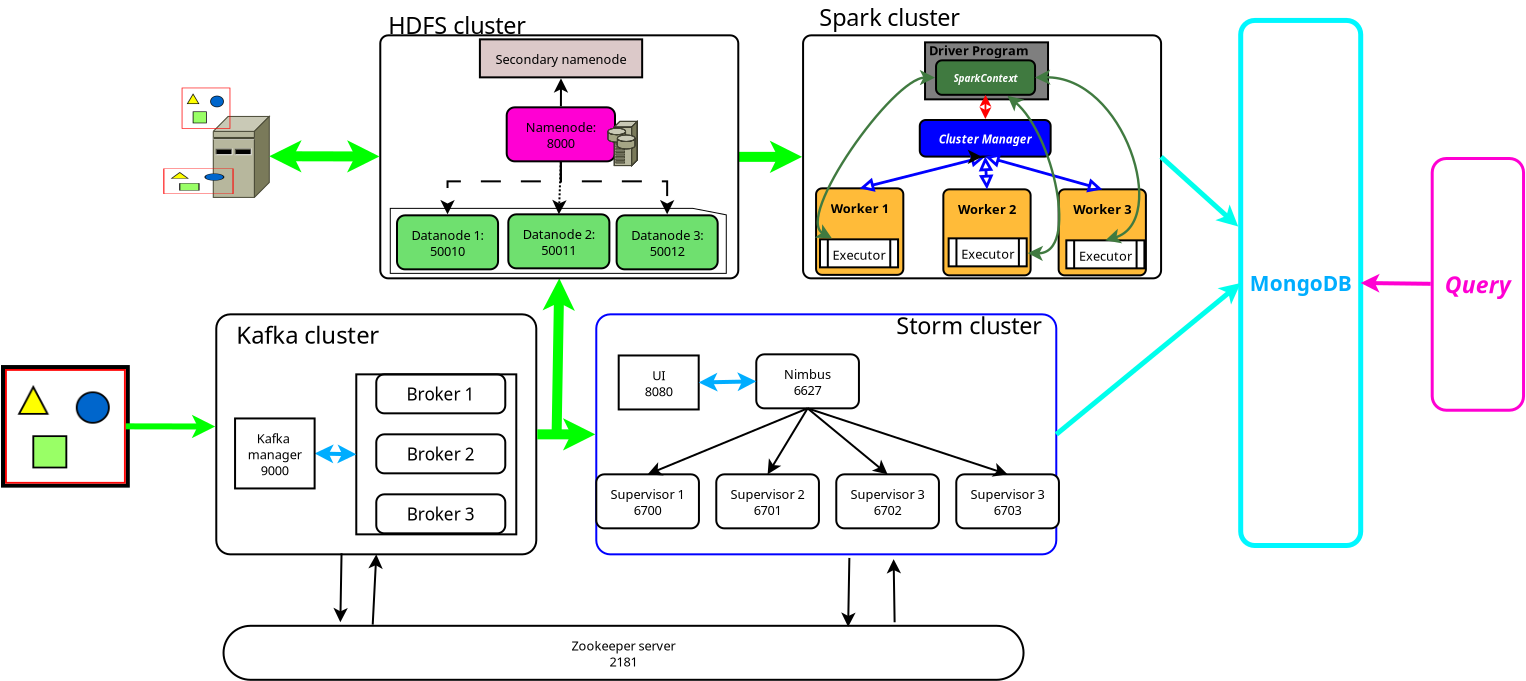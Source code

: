 <?xml version="1.0" encoding="UTF-8"?>
<dia:diagram xmlns:dia="http://www.lysator.liu.se/~alla/dia/">
  <dia:layer name="Arrière-plan" visible="true" active="true">
    <dia:object type="Standard - Image" version="0" id="O0">
      <dia:attribute name="obj_pos">
        <dia:point val="-6.564,24.735"/>
      </dia:attribute>
      <dia:attribute name="obj_bb">
        <dia:rectangle val="-6.664,24.636;-0.424,30.564"/>
      </dia:attribute>
      <dia:attribute name="elem_corner">
        <dia:point val="-6.564,24.735"/>
      </dia:attribute>
      <dia:attribute name="elem_width">
        <dia:real val="6.04"/>
      </dia:attribute>
      <dia:attribute name="elem_height">
        <dia:real val="5.729"/>
      </dia:attribute>
      <dia:attribute name="border_width">
        <dia:real val="0.2"/>
      </dia:attribute>
      <dia:attribute name="draw_border">
        <dia:boolean val="true"/>
      </dia:attribute>
      <dia:attribute name="keep_aspect">
        <dia:boolean val="true"/>
      </dia:attribute>
      <dia:attribute name="file">
        <dia:string>#images/twitterAPI.png#</dia:string>
      </dia:attribute>
    </dia:object>
    <dia:object type="Standard - Text" version="1" id="O1">
      <dia:attribute name="obj_pos">
        <dia:point val="1.15,30.35"/>
      </dia:attribute>
      <dia:attribute name="obj_bb">
        <dia:rectangle val="1.15,29.755;1.15,30.5"/>
      </dia:attribute>
      <dia:attribute name="text">
        <dia:composite type="text">
          <dia:attribute name="string">
            <dia:string>##</dia:string>
          </dia:attribute>
          <dia:attribute name="font">
            <dia:font family="sans" style="0" name="Helvetica"/>
          </dia:attribute>
          <dia:attribute name="height">
            <dia:real val="0.8"/>
          </dia:attribute>
          <dia:attribute name="pos">
            <dia:point val="1.15,30.35"/>
          </dia:attribute>
          <dia:attribute name="color">
            <dia:color val="#000000"/>
          </dia:attribute>
          <dia:attribute name="alignment">
            <dia:enum val="0"/>
          </dia:attribute>
        </dia:composite>
      </dia:attribute>
      <dia:attribute name="valign">
        <dia:enum val="3"/>
      </dia:attribute>
    </dia:object>
    <dia:object type="Standard - Box" version="0" id="O2">
      <dia:attribute name="obj_pos">
        <dia:point val="12,25"/>
      </dia:attribute>
      <dia:attribute name="obj_bb">
        <dia:rectangle val="11.95,24.95;18.5,27"/>
      </dia:attribute>
      <dia:attribute name="elem_corner">
        <dia:point val="12,25"/>
      </dia:attribute>
      <dia:attribute name="elem_width">
        <dia:real val="6.45"/>
      </dia:attribute>
      <dia:attribute name="elem_height">
        <dia:real val="1.95"/>
      </dia:attribute>
      <dia:attribute name="border_width">
        <dia:real val="0.1"/>
      </dia:attribute>
      <dia:attribute name="show_background">
        <dia:boolean val="true"/>
      </dia:attribute>
      <dia:attribute name="corner_radius">
        <dia:real val="0.4"/>
      </dia:attribute>
    </dia:object>
    <dia:object type="Standard - Text" version="1" id="O3">
      <dia:attribute name="obj_pos">
        <dia:point val="15.225,25.975"/>
      </dia:attribute>
      <dia:attribute name="obj_bb">
        <dia:rectangle val="13.42,25.476;17.03,26.474"/>
      </dia:attribute>
      <dia:attribute name="text">
        <dia:composite type="text">
          <dia:attribute name="string">
            <dia:string>#Broker 1#</dia:string>
          </dia:attribute>
          <dia:attribute name="font">
            <dia:font family="sans" style="0" name="Helvetica"/>
          </dia:attribute>
          <dia:attribute name="height">
            <dia:real val="1.072"/>
          </dia:attribute>
          <dia:attribute name="pos">
            <dia:point val="15.225,26.271"/>
          </dia:attribute>
          <dia:attribute name="color">
            <dia:color val="#000000"/>
          </dia:attribute>
          <dia:attribute name="alignment">
            <dia:enum val="1"/>
          </dia:attribute>
        </dia:composite>
      </dia:attribute>
      <dia:attribute name="valign">
        <dia:enum val="2"/>
      </dia:attribute>
      <dia:connections>
        <dia:connection handle="0" to="O2" connection="8"/>
      </dia:connections>
    </dia:object>
    <dia:object type="Standard - Box" version="0" id="O4">
      <dia:attribute name="obj_pos">
        <dia:point val="12,28"/>
      </dia:attribute>
      <dia:attribute name="obj_bb">
        <dia:rectangle val="11.95,27.95;18.5,30"/>
      </dia:attribute>
      <dia:attribute name="elem_corner">
        <dia:point val="12,28"/>
      </dia:attribute>
      <dia:attribute name="elem_width">
        <dia:real val="6.45"/>
      </dia:attribute>
      <dia:attribute name="elem_height">
        <dia:real val="1.95"/>
      </dia:attribute>
      <dia:attribute name="border_width">
        <dia:real val="0.1"/>
      </dia:attribute>
      <dia:attribute name="show_background">
        <dia:boolean val="true"/>
      </dia:attribute>
      <dia:attribute name="corner_radius">
        <dia:real val="0.4"/>
      </dia:attribute>
    </dia:object>
    <dia:object type="Standard - Text" version="1" id="O5">
      <dia:attribute name="obj_pos">
        <dia:point val="15.225,28.975"/>
      </dia:attribute>
      <dia:attribute name="obj_bb">
        <dia:rectangle val="13.42,28.476;17.03,29.474"/>
      </dia:attribute>
      <dia:attribute name="text">
        <dia:composite type="text">
          <dia:attribute name="string">
            <dia:string>#Broker 2#</dia:string>
          </dia:attribute>
          <dia:attribute name="font">
            <dia:font family="sans" style="0" name="Helvetica"/>
          </dia:attribute>
          <dia:attribute name="height">
            <dia:real val="1.072"/>
          </dia:attribute>
          <dia:attribute name="pos">
            <dia:point val="15.225,29.271"/>
          </dia:attribute>
          <dia:attribute name="color">
            <dia:color val="#000000"/>
          </dia:attribute>
          <dia:attribute name="alignment">
            <dia:enum val="1"/>
          </dia:attribute>
        </dia:composite>
      </dia:attribute>
      <dia:attribute name="valign">
        <dia:enum val="2"/>
      </dia:attribute>
      <dia:connections>
        <dia:connection handle="0" to="O4" connection="8"/>
      </dia:connections>
    </dia:object>
    <dia:object type="Standard - Box" version="0" id="O6">
      <dia:attribute name="obj_pos">
        <dia:point val="12,31"/>
      </dia:attribute>
      <dia:attribute name="obj_bb">
        <dia:rectangle val="11.95,30.95;18.5,33"/>
      </dia:attribute>
      <dia:attribute name="elem_corner">
        <dia:point val="12,31"/>
      </dia:attribute>
      <dia:attribute name="elem_width">
        <dia:real val="6.45"/>
      </dia:attribute>
      <dia:attribute name="elem_height">
        <dia:real val="1.95"/>
      </dia:attribute>
      <dia:attribute name="border_width">
        <dia:real val="0.1"/>
      </dia:attribute>
      <dia:attribute name="show_background">
        <dia:boolean val="true"/>
      </dia:attribute>
      <dia:attribute name="corner_radius">
        <dia:real val="0.4"/>
      </dia:attribute>
    </dia:object>
    <dia:object type="Standard - Text" version="1" id="O7">
      <dia:attribute name="obj_pos">
        <dia:point val="15.225,31.975"/>
      </dia:attribute>
      <dia:attribute name="obj_bb">
        <dia:rectangle val="13.42,31.476;17.03,32.474"/>
      </dia:attribute>
      <dia:attribute name="text">
        <dia:composite type="text">
          <dia:attribute name="string">
            <dia:string>#Broker 3#</dia:string>
          </dia:attribute>
          <dia:attribute name="font">
            <dia:font family="sans" style="0" name="Helvetica"/>
          </dia:attribute>
          <dia:attribute name="height">
            <dia:real val="1.072"/>
          </dia:attribute>
          <dia:attribute name="pos">
            <dia:point val="15.225,32.271"/>
          </dia:attribute>
          <dia:attribute name="color">
            <dia:color val="#000000"/>
          </dia:attribute>
          <dia:attribute name="alignment">
            <dia:enum val="1"/>
          </dia:attribute>
        </dia:composite>
      </dia:attribute>
      <dia:attribute name="valign">
        <dia:enum val="2"/>
      </dia:attribute>
      <dia:connections>
        <dia:connection handle="0" to="O6" connection="8"/>
      </dia:connections>
    </dia:object>
    <dia:object type="Standard - Box" version="0" id="O8">
      <dia:attribute name="obj_pos">
        <dia:point val="4,22"/>
      </dia:attribute>
      <dia:attribute name="obj_bb">
        <dia:rectangle val="3.95,21.95;20.05,34.05"/>
      </dia:attribute>
      <dia:attribute name="elem_corner">
        <dia:point val="4,22"/>
      </dia:attribute>
      <dia:attribute name="elem_width">
        <dia:real val="16"/>
      </dia:attribute>
      <dia:attribute name="elem_height">
        <dia:real val="12"/>
      </dia:attribute>
      <dia:attribute name="border_width">
        <dia:real val="0.1"/>
      </dia:attribute>
      <dia:attribute name="show_background">
        <dia:boolean val="false"/>
      </dia:attribute>
      <dia:attribute name="corner_radius">
        <dia:real val="0.7"/>
      </dia:attribute>
    </dia:object>
    <dia:object type="Standard - Text" version="1" id="O9">
      <dia:attribute name="obj_pos">
        <dia:point val="5,23"/>
      </dia:attribute>
      <dia:attribute name="obj_bb">
        <dia:rectangle val="5,22.306;12.748,23.694"/>
      </dia:attribute>
      <dia:attribute name="text">
        <dia:composite type="text">
          <dia:attribute name="string">
            <dia:string>#Kafka cluster#</dia:string>
          </dia:attribute>
          <dia:attribute name="font">
            <dia:font family="sans" style="0" name="Helvetica"/>
          </dia:attribute>
          <dia:attribute name="height">
            <dia:real val="1.492"/>
          </dia:attribute>
          <dia:attribute name="pos">
            <dia:point val="5,23.414"/>
          </dia:attribute>
          <dia:attribute name="color">
            <dia:color val="#000000"/>
          </dia:attribute>
          <dia:attribute name="alignment">
            <dia:enum val="0"/>
          </dia:attribute>
        </dia:composite>
      </dia:attribute>
      <dia:attribute name="valign">
        <dia:enum val="2"/>
      </dia:attribute>
    </dia:object>
    <dia:object type="Standard - Text" version="1" id="O10">
      <dia:attribute name="obj_pos">
        <dia:point val="30,37"/>
      </dia:attribute>
      <dia:attribute name="obj_bb">
        <dia:rectangle val="30,36.405;30,37.15"/>
      </dia:attribute>
      <dia:attribute name="text">
        <dia:composite type="text">
          <dia:attribute name="string">
            <dia:string>##</dia:string>
          </dia:attribute>
          <dia:attribute name="font">
            <dia:font family="sans" style="0" name="Helvetica"/>
          </dia:attribute>
          <dia:attribute name="height">
            <dia:real val="0.8"/>
          </dia:attribute>
          <dia:attribute name="pos">
            <dia:point val="30,37"/>
          </dia:attribute>
          <dia:attribute name="color">
            <dia:color val="#000000"/>
          </dia:attribute>
          <dia:attribute name="alignment">
            <dia:enum val="0"/>
          </dia:attribute>
        </dia:composite>
      </dia:attribute>
      <dia:attribute name="valign">
        <dia:enum val="3"/>
      </dia:attribute>
    </dia:object>
    <dia:object type="Standard - Box" version="0" id="O11">
      <dia:attribute name="obj_pos">
        <dia:point val="23,22"/>
      </dia:attribute>
      <dia:attribute name="obj_bb">
        <dia:rectangle val="22.95,21.95;46.05,34.05"/>
      </dia:attribute>
      <dia:attribute name="elem_corner">
        <dia:point val="23,22"/>
      </dia:attribute>
      <dia:attribute name="elem_width">
        <dia:real val="23"/>
      </dia:attribute>
      <dia:attribute name="elem_height">
        <dia:real val="12"/>
      </dia:attribute>
      <dia:attribute name="border_width">
        <dia:real val="0.1"/>
      </dia:attribute>
      <dia:attribute name="border_color">
        <dia:color val="#0000ff"/>
      </dia:attribute>
      <dia:attribute name="show_background">
        <dia:boolean val="true"/>
      </dia:attribute>
      <dia:attribute name="corner_radius">
        <dia:real val="0.7"/>
      </dia:attribute>
    </dia:object>
    <dia:object type="Standard - Text" version="1" id="O12">
      <dia:attribute name="obj_pos">
        <dia:point val="38,23"/>
      </dia:attribute>
      <dia:attribute name="obj_bb">
        <dia:rectangle val="38,21.915;45.87,23.275"/>
      </dia:attribute>
      <dia:attribute name="text">
        <dia:composite type="text">
          <dia:attribute name="string">
            <dia:string>#Storm cluster#</dia:string>
          </dia:attribute>
          <dia:attribute name="font">
            <dia:font family="sans" style="0" name="Helvetica"/>
          </dia:attribute>
          <dia:attribute name="height">
            <dia:real val="1.463"/>
          </dia:attribute>
          <dia:attribute name="pos">
            <dia:point val="38,23"/>
          </dia:attribute>
          <dia:attribute name="color">
            <dia:color val="#000000"/>
          </dia:attribute>
          <dia:attribute name="alignment">
            <dia:enum val="0"/>
          </dia:attribute>
        </dia:composite>
      </dia:attribute>
      <dia:attribute name="valign">
        <dia:enum val="3"/>
      </dia:attribute>
    </dia:object>
    <dia:object type="Standard - Text" version="1" id="O13">
      <dia:attribute name="obj_pos">
        <dia:point val="27,30"/>
      </dia:attribute>
      <dia:attribute name="obj_bb">
        <dia:rectangle val="27,29.405;27,30.15"/>
      </dia:attribute>
      <dia:attribute name="text">
        <dia:composite type="text">
          <dia:attribute name="string">
            <dia:string>##</dia:string>
          </dia:attribute>
          <dia:attribute name="font">
            <dia:font family="sans" style="0" name="Helvetica"/>
          </dia:attribute>
          <dia:attribute name="height">
            <dia:real val="0.8"/>
          </dia:attribute>
          <dia:attribute name="pos">
            <dia:point val="27,30"/>
          </dia:attribute>
          <dia:attribute name="color">
            <dia:color val="#000000"/>
          </dia:attribute>
          <dia:attribute name="alignment">
            <dia:enum val="0"/>
          </dia:attribute>
        </dia:composite>
      </dia:attribute>
      <dia:attribute name="valign">
        <dia:enum val="3"/>
      </dia:attribute>
    </dia:object>
    <dia:object type="Flowchart - Box" version="0" id="O14">
      <dia:attribute name="obj_pos">
        <dia:point val="23,30"/>
      </dia:attribute>
      <dia:attribute name="obj_bb">
        <dia:rectangle val="22.95,29.95;28.183,32.75"/>
      </dia:attribute>
      <dia:attribute name="elem_corner">
        <dia:point val="23,30"/>
      </dia:attribute>
      <dia:attribute name="elem_width">
        <dia:real val="5.133"/>
      </dia:attribute>
      <dia:attribute name="elem_height">
        <dia:real val="2.7"/>
      </dia:attribute>
      <dia:attribute name="border_width">
        <dia:real val="0.1"/>
      </dia:attribute>
      <dia:attribute name="show_background">
        <dia:boolean val="true"/>
      </dia:attribute>
      <dia:attribute name="corner_radius">
        <dia:real val="0.4"/>
      </dia:attribute>
      <dia:attribute name="padding">
        <dia:real val="0.5"/>
      </dia:attribute>
      <dia:attribute name="text">
        <dia:composite type="text">
          <dia:attribute name="string">
            <dia:string>#Supervisor 1
6700#</dia:string>
          </dia:attribute>
          <dia:attribute name="font">
            <dia:font family="sans" style="0" name="Helvetica"/>
          </dia:attribute>
          <dia:attribute name="height">
            <dia:real val="0.8"/>
          </dia:attribute>
          <dia:attribute name="pos">
            <dia:point val="25.566,31.145"/>
          </dia:attribute>
          <dia:attribute name="color">
            <dia:color val="#000000"/>
          </dia:attribute>
          <dia:attribute name="alignment">
            <dia:enum val="1"/>
          </dia:attribute>
        </dia:composite>
      </dia:attribute>
    </dia:object>
    <dia:object type="Flowchart - Box" version="0" id="O15">
      <dia:attribute name="obj_pos">
        <dia:point val="29,30"/>
      </dia:attribute>
      <dia:attribute name="obj_bb">
        <dia:rectangle val="28.95,29.95;34.182,32.75"/>
      </dia:attribute>
      <dia:attribute name="elem_corner">
        <dia:point val="29,30"/>
      </dia:attribute>
      <dia:attribute name="elem_width">
        <dia:real val="5.133"/>
      </dia:attribute>
      <dia:attribute name="elem_height">
        <dia:real val="2.7"/>
      </dia:attribute>
      <dia:attribute name="border_width">
        <dia:real val="0.1"/>
      </dia:attribute>
      <dia:attribute name="show_background">
        <dia:boolean val="true"/>
      </dia:attribute>
      <dia:attribute name="corner_radius">
        <dia:real val="0.4"/>
      </dia:attribute>
      <dia:attribute name="padding">
        <dia:real val="0.5"/>
      </dia:attribute>
      <dia:attribute name="text">
        <dia:composite type="text">
          <dia:attribute name="string">
            <dia:string>#Supervisor 2
6701#</dia:string>
          </dia:attribute>
          <dia:attribute name="font">
            <dia:font family="sans" style="0" name="Helvetica"/>
          </dia:attribute>
          <dia:attribute name="height">
            <dia:real val="0.8"/>
          </dia:attribute>
          <dia:attribute name="pos">
            <dia:point val="31.566,31.145"/>
          </dia:attribute>
          <dia:attribute name="color">
            <dia:color val="#000000"/>
          </dia:attribute>
          <dia:attribute name="alignment">
            <dia:enum val="1"/>
          </dia:attribute>
        </dia:composite>
      </dia:attribute>
    </dia:object>
    <dia:object type="Flowchart - Box" version="0" id="O16">
      <dia:attribute name="obj_pos">
        <dia:point val="35,30"/>
      </dia:attribute>
      <dia:attribute name="obj_bb">
        <dia:rectangle val="34.95,29.95;40.182,32.75"/>
      </dia:attribute>
      <dia:attribute name="elem_corner">
        <dia:point val="35,30"/>
      </dia:attribute>
      <dia:attribute name="elem_width">
        <dia:real val="5.133"/>
      </dia:attribute>
      <dia:attribute name="elem_height">
        <dia:real val="2.7"/>
      </dia:attribute>
      <dia:attribute name="border_width">
        <dia:real val="0.1"/>
      </dia:attribute>
      <dia:attribute name="show_background">
        <dia:boolean val="true"/>
      </dia:attribute>
      <dia:attribute name="corner_radius">
        <dia:real val="0.4"/>
      </dia:attribute>
      <dia:attribute name="padding">
        <dia:real val="0.5"/>
      </dia:attribute>
      <dia:attribute name="text">
        <dia:composite type="text">
          <dia:attribute name="string">
            <dia:string>#Supervisor 3
6702#</dia:string>
          </dia:attribute>
          <dia:attribute name="font">
            <dia:font family="sans" style="0" name="Helvetica"/>
          </dia:attribute>
          <dia:attribute name="height">
            <dia:real val="0.8"/>
          </dia:attribute>
          <dia:attribute name="pos">
            <dia:point val="37.566,31.145"/>
          </dia:attribute>
          <dia:attribute name="color">
            <dia:color val="#000000"/>
          </dia:attribute>
          <dia:attribute name="alignment">
            <dia:enum val="1"/>
          </dia:attribute>
        </dia:composite>
      </dia:attribute>
    </dia:object>
    <dia:object type="Flowchart - Box" version="0" id="O17">
      <dia:attribute name="obj_pos">
        <dia:point val="41,30"/>
      </dia:attribute>
      <dia:attribute name="obj_bb">
        <dia:rectangle val="40.95,29.95;46.182,32.75"/>
      </dia:attribute>
      <dia:attribute name="elem_corner">
        <dia:point val="41,30"/>
      </dia:attribute>
      <dia:attribute name="elem_width">
        <dia:real val="5.133"/>
      </dia:attribute>
      <dia:attribute name="elem_height">
        <dia:real val="2.7"/>
      </dia:attribute>
      <dia:attribute name="border_width">
        <dia:real val="0.1"/>
      </dia:attribute>
      <dia:attribute name="show_background">
        <dia:boolean val="true"/>
      </dia:attribute>
      <dia:attribute name="corner_radius">
        <dia:real val="0.4"/>
      </dia:attribute>
      <dia:attribute name="padding">
        <dia:real val="0.5"/>
      </dia:attribute>
      <dia:attribute name="text">
        <dia:composite type="text">
          <dia:attribute name="string">
            <dia:string>#Supervisor 3
6703#</dia:string>
          </dia:attribute>
          <dia:attribute name="font">
            <dia:font family="sans" style="0" name="Helvetica"/>
          </dia:attribute>
          <dia:attribute name="height">
            <dia:real val="0.8"/>
          </dia:attribute>
          <dia:attribute name="pos">
            <dia:point val="43.566,31.145"/>
          </dia:attribute>
          <dia:attribute name="color">
            <dia:color val="#000000"/>
          </dia:attribute>
          <dia:attribute name="alignment">
            <dia:enum val="1"/>
          </dia:attribute>
        </dia:composite>
      </dia:attribute>
    </dia:object>
    <dia:object type="Flowchart - Box" version="0" id="O18">
      <dia:attribute name="obj_pos">
        <dia:point val="31,24"/>
      </dia:attribute>
      <dia:attribute name="obj_bb">
        <dia:rectangle val="30.95,23.95;36.182,26.75"/>
      </dia:attribute>
      <dia:attribute name="elem_corner">
        <dia:point val="31,24"/>
      </dia:attribute>
      <dia:attribute name="elem_width">
        <dia:real val="5.133"/>
      </dia:attribute>
      <dia:attribute name="elem_height">
        <dia:real val="2.7"/>
      </dia:attribute>
      <dia:attribute name="border_width">
        <dia:real val="0.1"/>
      </dia:attribute>
      <dia:attribute name="show_background">
        <dia:boolean val="true"/>
      </dia:attribute>
      <dia:attribute name="corner_radius">
        <dia:real val="0.4"/>
      </dia:attribute>
      <dia:attribute name="padding">
        <dia:real val="0.5"/>
      </dia:attribute>
      <dia:attribute name="text">
        <dia:composite type="text">
          <dia:attribute name="string">
            <dia:string>#Nimbus
6627#</dia:string>
          </dia:attribute>
          <dia:attribute name="font">
            <dia:font family="sans" style="0" name="Helvetica"/>
          </dia:attribute>
          <dia:attribute name="height">
            <dia:real val="0.8"/>
          </dia:attribute>
          <dia:attribute name="pos">
            <dia:point val="33.566,25.145"/>
          </dia:attribute>
          <dia:attribute name="color">
            <dia:color val="#000000"/>
          </dia:attribute>
          <dia:attribute name="alignment">
            <dia:enum val="1"/>
          </dia:attribute>
        </dia:composite>
      </dia:attribute>
    </dia:object>
    <dia:object type="Flowchart - Box" version="0" id="O19">
      <dia:attribute name="obj_pos">
        <dia:point val="4.363,37.573"/>
      </dia:attribute>
      <dia:attribute name="obj_bb">
        <dia:rectangle val="4.313,37.523;44.413,40.323"/>
      </dia:attribute>
      <dia:attribute name="elem_corner">
        <dia:point val="4.363,37.573"/>
      </dia:attribute>
      <dia:attribute name="elem_width">
        <dia:real val="40"/>
      </dia:attribute>
      <dia:attribute name="elem_height">
        <dia:real val="2.7"/>
      </dia:attribute>
      <dia:attribute name="border_width">
        <dia:real val="0.1"/>
      </dia:attribute>
      <dia:attribute name="show_background">
        <dia:boolean val="true"/>
      </dia:attribute>
      <dia:attribute name="corner_radius">
        <dia:real val="10"/>
      </dia:attribute>
      <dia:attribute name="padding">
        <dia:real val="0.5"/>
      </dia:attribute>
      <dia:attribute name="text">
        <dia:composite type="text">
          <dia:attribute name="string">
            <dia:string>#Zookeeper server
2181#</dia:string>
          </dia:attribute>
          <dia:attribute name="font">
            <dia:font family="sans" style="0" name="Helvetica"/>
          </dia:attribute>
          <dia:attribute name="height">
            <dia:real val="0.8"/>
          </dia:attribute>
          <dia:attribute name="pos">
            <dia:point val="24.363,38.718"/>
          </dia:attribute>
          <dia:attribute name="color">
            <dia:color val="#000000"/>
          </dia:attribute>
          <dia:attribute name="alignment">
            <dia:enum val="1"/>
          </dia:attribute>
        </dia:composite>
      </dia:attribute>
    </dia:object>
    <dia:object type="Standard - Line" version="0" id="O20">
      <dia:attribute name="obj_pos">
        <dia:point val="33.566,26.7"/>
      </dia:attribute>
      <dia:attribute name="obj_bb">
        <dia:rectangle val="25.463,26.635;33.632,30.111"/>
      </dia:attribute>
      <dia:attribute name="conn_endpoints">
        <dia:point val="33.566,26.7"/>
        <dia:point val="25.566,30"/>
      </dia:attribute>
      <dia:attribute name="numcp">
        <dia:int val="1"/>
      </dia:attribute>
      <dia:attribute name="end_arrow">
        <dia:enum val="22"/>
      </dia:attribute>
      <dia:attribute name="end_arrow_length">
        <dia:real val="0.5"/>
      </dia:attribute>
      <dia:attribute name="end_arrow_width">
        <dia:real val="0.5"/>
      </dia:attribute>
      <dia:connections>
        <dia:connection handle="0" to="O18" connection="13"/>
        <dia:connection handle="1" to="O14" connection="2"/>
      </dia:connections>
    </dia:object>
    <dia:object type="Standard - Line" version="0" id="O21">
      <dia:attribute name="obj_pos">
        <dia:point val="33.566,26.7"/>
      </dia:attribute>
      <dia:attribute name="obj_bb">
        <dia:rectangle val="31.497,26.631;33.635,30.096"/>
      </dia:attribute>
      <dia:attribute name="conn_endpoints">
        <dia:point val="33.566,26.7"/>
        <dia:point val="31.566,30"/>
      </dia:attribute>
      <dia:attribute name="numcp">
        <dia:int val="1"/>
      </dia:attribute>
      <dia:attribute name="end_arrow">
        <dia:enum val="22"/>
      </dia:attribute>
      <dia:attribute name="end_arrow_length">
        <dia:real val="0.5"/>
      </dia:attribute>
      <dia:attribute name="end_arrow_width">
        <dia:real val="0.5"/>
      </dia:attribute>
      <dia:connections>
        <dia:connection handle="0" to="O18" connection="13"/>
        <dia:connection handle="1" to="O15" connection="2"/>
      </dia:connections>
    </dia:object>
    <dia:object type="Standard - Line" version="0" id="O22">
      <dia:attribute name="obj_pos">
        <dia:point val="33.566,26.7"/>
      </dia:attribute>
      <dia:attribute name="obj_bb">
        <dia:rectangle val="33.496,26.63;37.653,30.071"/>
      </dia:attribute>
      <dia:attribute name="conn_endpoints">
        <dia:point val="33.566,26.7"/>
        <dia:point val="37.566,30"/>
      </dia:attribute>
      <dia:attribute name="numcp">
        <dia:int val="1"/>
      </dia:attribute>
      <dia:attribute name="end_arrow">
        <dia:enum val="22"/>
      </dia:attribute>
      <dia:attribute name="end_arrow_length">
        <dia:real val="0.5"/>
      </dia:attribute>
      <dia:attribute name="end_arrow_width">
        <dia:real val="0.5"/>
      </dia:attribute>
      <dia:connections>
        <dia:connection handle="0" to="O18" connection="13"/>
        <dia:connection handle="1" to="O16" connection="2"/>
      </dia:connections>
    </dia:object>
    <dia:object type="Standard - Line" version="0" id="O23">
      <dia:attribute name="obj_pos">
        <dia:point val="33.566,26.7"/>
      </dia:attribute>
      <dia:attribute name="obj_bb">
        <dia:rectangle val="33.503,26.637;43.672,30.152"/>
      </dia:attribute>
      <dia:attribute name="conn_endpoints">
        <dia:point val="33.566,26.7"/>
        <dia:point val="43.566,30"/>
      </dia:attribute>
      <dia:attribute name="numcp">
        <dia:int val="1"/>
      </dia:attribute>
      <dia:attribute name="end_arrow">
        <dia:enum val="22"/>
      </dia:attribute>
      <dia:attribute name="end_arrow_length">
        <dia:real val="0.5"/>
      </dia:attribute>
      <dia:attribute name="end_arrow_width">
        <dia:real val="0.5"/>
      </dia:attribute>
      <dia:connections>
        <dia:connection handle="0" to="O18" connection="13"/>
        <dia:connection handle="1" to="O17" connection="2"/>
      </dia:connections>
    </dia:object>
    <dia:object type="Standard - Line" version="0" id="O24">
      <dia:attribute name="obj_pos">
        <dia:point val="20.049,28"/>
      </dia:attribute>
      <dia:attribute name="obj_bb">
        <dia:rectangle val="19.799,27.191;23.509,28.809"/>
      </dia:attribute>
      <dia:attribute name="conn_endpoints">
        <dia:point val="20.049,28"/>
        <dia:point val="22.95,28"/>
      </dia:attribute>
      <dia:attribute name="numcp">
        <dia:int val="2"/>
      </dia:attribute>
      <dia:attribute name="line_color">
        <dia:color val="#00ff00"/>
      </dia:attribute>
      <dia:attribute name="line_width">
        <dia:real val="0.5"/>
      </dia:attribute>
      <dia:attribute name="end_arrow">
        <dia:enum val="22"/>
      </dia:attribute>
      <dia:attribute name="end_arrow_length">
        <dia:real val="0.5"/>
      </dia:attribute>
      <dia:attribute name="end_arrow_width">
        <dia:real val="0.5"/>
      </dia:attribute>
      <dia:connections>
        <dia:connection handle="0" to="O8" connection="8"/>
        <dia:connection handle="1" to="O11" connection="8"/>
      </dia:connections>
    </dia:object>
    <dia:object type="Flowchart - Box" version="0" id="O25">
      <dia:attribute name="obj_pos">
        <dia:point val="24.121,24.056"/>
      </dia:attribute>
      <dia:attribute name="obj_bb">
        <dia:rectangle val="24.071,24.006;28.171,26.806"/>
      </dia:attribute>
      <dia:attribute name="elem_corner">
        <dia:point val="24.121,24.056"/>
      </dia:attribute>
      <dia:attribute name="elem_width">
        <dia:real val="4"/>
      </dia:attribute>
      <dia:attribute name="elem_height">
        <dia:real val="2.7"/>
      </dia:attribute>
      <dia:attribute name="show_background">
        <dia:boolean val="true"/>
      </dia:attribute>
      <dia:attribute name="padding">
        <dia:real val="0.5"/>
      </dia:attribute>
      <dia:attribute name="text">
        <dia:composite type="text">
          <dia:attribute name="string">
            <dia:string>#UI
8080#</dia:string>
          </dia:attribute>
          <dia:attribute name="font">
            <dia:font family="sans" style="0" name="Helvetica"/>
          </dia:attribute>
          <dia:attribute name="height">
            <dia:real val="0.8"/>
          </dia:attribute>
          <dia:attribute name="pos">
            <dia:point val="26.121,25.201"/>
          </dia:attribute>
          <dia:attribute name="color">
            <dia:color val="#000000"/>
          </dia:attribute>
          <dia:attribute name="alignment">
            <dia:enum val="1"/>
          </dia:attribute>
        </dia:composite>
      </dia:attribute>
    </dia:object>
    <dia:object type="Standard - Line" version="0" id="O26">
      <dia:attribute name="obj_pos">
        <dia:point val="31,25.35"/>
      </dia:attribute>
      <dia:attribute name="obj_bb">
        <dia:rectangle val="28.019,24.895;31.102,25.861"/>
      </dia:attribute>
      <dia:attribute name="conn_endpoints">
        <dia:point val="31,25.35"/>
        <dia:point val="28.121,25.407"/>
      </dia:attribute>
      <dia:attribute name="numcp">
        <dia:int val="2"/>
      </dia:attribute>
      <dia:attribute name="line_color">
        <dia:color val="#00adff"/>
      </dia:attribute>
      <dia:attribute name="line_width">
        <dia:real val="0.2"/>
      </dia:attribute>
      <dia:attribute name="start_arrow">
        <dia:enum val="22"/>
      </dia:attribute>
      <dia:attribute name="start_arrow_length">
        <dia:real val="0.5"/>
      </dia:attribute>
      <dia:attribute name="start_arrow_width">
        <dia:real val="0.5"/>
      </dia:attribute>
      <dia:attribute name="end_arrow">
        <dia:enum val="22"/>
      </dia:attribute>
      <dia:attribute name="end_arrow_length">
        <dia:real val="0.5"/>
      </dia:attribute>
      <dia:attribute name="end_arrow_width">
        <dia:real val="0.5"/>
      </dia:attribute>
      <dia:connections>
        <dia:connection handle="0" to="O18" connection="7"/>
        <dia:connection handle="1" to="O25" connection="8"/>
      </dia:connections>
    </dia:object>
    <dia:object type="Standard - Box" version="0" id="O27">
      <dia:attribute name="obj_pos">
        <dia:point val="11,25"/>
      </dia:attribute>
      <dia:attribute name="obj_bb">
        <dia:rectangle val="10.95,24.95;19.05,33.05"/>
      </dia:attribute>
      <dia:attribute name="elem_corner">
        <dia:point val="11,25"/>
      </dia:attribute>
      <dia:attribute name="elem_width">
        <dia:real val="8"/>
      </dia:attribute>
      <dia:attribute name="elem_height">
        <dia:real val="8"/>
      </dia:attribute>
      <dia:attribute name="border_width">
        <dia:real val="0.1"/>
      </dia:attribute>
      <dia:attribute name="show_background">
        <dia:boolean val="false"/>
      </dia:attribute>
    </dia:object>
    <dia:object type="Standard - Line" version="0" id="O28">
      <dia:attribute name="obj_pos">
        <dia:point val="8.917,28.955"/>
      </dia:attribute>
      <dia:attribute name="obj_bb">
        <dia:rectangle val="8.815,28.502;11.102,29.453"/>
      </dia:attribute>
      <dia:attribute name="conn_endpoints">
        <dia:point val="8.917,28.955"/>
        <dia:point val="11,29"/>
      </dia:attribute>
      <dia:attribute name="numcp">
        <dia:int val="2"/>
      </dia:attribute>
      <dia:attribute name="line_color">
        <dia:color val="#00adff"/>
      </dia:attribute>
      <dia:attribute name="line_width">
        <dia:real val="0.2"/>
      </dia:attribute>
      <dia:attribute name="start_arrow">
        <dia:enum val="22"/>
      </dia:attribute>
      <dia:attribute name="start_arrow_length">
        <dia:real val="0.5"/>
      </dia:attribute>
      <dia:attribute name="start_arrow_width">
        <dia:real val="0.5"/>
      </dia:attribute>
      <dia:attribute name="end_arrow">
        <dia:enum val="22"/>
      </dia:attribute>
      <dia:attribute name="end_arrow_length">
        <dia:real val="0.5"/>
      </dia:attribute>
      <dia:attribute name="end_arrow_width">
        <dia:real val="0.5"/>
      </dia:attribute>
      <dia:connections>
        <dia:connection handle="0" to="O32" connection="8"/>
        <dia:connection handle="1" to="O27" connection="3"/>
      </dia:connections>
    </dia:object>
    <dia:object type="Standard - Line" version="0" id="O29">
      <dia:attribute name="obj_pos">
        <dia:point val="-0.524,27.6"/>
      </dia:attribute>
      <dia:attribute name="obj_bb">
        <dia:rectangle val="-0.674,27.021;4.282,28.192"/>
      </dia:attribute>
      <dia:attribute name="conn_endpoints">
        <dia:point val="-0.524,27.6"/>
        <dia:point val="3.946,27.608"/>
      </dia:attribute>
      <dia:attribute name="numcp">
        <dia:int val="2"/>
      </dia:attribute>
      <dia:attribute name="line_color">
        <dia:color val="#00ff00"/>
      </dia:attribute>
      <dia:attribute name="line_width">
        <dia:real val="0.3"/>
      </dia:attribute>
      <dia:attribute name="end_arrow">
        <dia:enum val="22"/>
      </dia:attribute>
      <dia:attribute name="end_arrow_length">
        <dia:real val="0.5"/>
      </dia:attribute>
      <dia:attribute name="end_arrow_width">
        <dia:real val="0.5"/>
      </dia:attribute>
      <dia:connections>
        <dia:connection handle="0" to="O0" connection="4"/>
      </dia:connections>
    </dia:object>
    <dia:object type="Standard - Box" version="0" id="O30">
      <dia:attribute name="obj_pos">
        <dia:point val="55.221,7.305"/>
      </dia:attribute>
      <dia:attribute name="obj_bb">
        <dia:rectangle val="55.096,7.18;61.346,33.682"/>
      </dia:attribute>
      <dia:attribute name="elem_corner">
        <dia:point val="55.221,7.305"/>
      </dia:attribute>
      <dia:attribute name="elem_width">
        <dia:real val="6"/>
      </dia:attribute>
      <dia:attribute name="elem_height">
        <dia:real val="26.253"/>
      </dia:attribute>
      <dia:attribute name="border_width">
        <dia:real val="0.25"/>
      </dia:attribute>
      <dia:attribute name="border_color">
        <dia:color val="#00f7ff"/>
      </dia:attribute>
      <dia:attribute name="show_background">
        <dia:boolean val="true"/>
      </dia:attribute>
      <dia:attribute name="corner_radius">
        <dia:real val="0.7"/>
      </dia:attribute>
    </dia:object>
    <dia:object type="Standard - Box" version="0" id="O31">
      <dia:attribute name="obj_pos">
        <dia:point val="64.796,14.208"/>
      </dia:attribute>
      <dia:attribute name="obj_bb">
        <dia:rectangle val="64.721,14.133;69.438,26.868"/>
      </dia:attribute>
      <dia:attribute name="elem_corner">
        <dia:point val="64.796,14.208"/>
      </dia:attribute>
      <dia:attribute name="elem_width">
        <dia:real val="4.567"/>
      </dia:attribute>
      <dia:attribute name="elem_height">
        <dia:real val="12.585"/>
      </dia:attribute>
      <dia:attribute name="border_width">
        <dia:real val="0.15"/>
      </dia:attribute>
      <dia:attribute name="border_color">
        <dia:color val="#ff00d2"/>
      </dia:attribute>
      <dia:attribute name="show_background">
        <dia:boolean val="true"/>
      </dia:attribute>
      <dia:attribute name="corner_radius">
        <dia:real val="0.7"/>
      </dia:attribute>
    </dia:object>
    <dia:object type="Flowchart - Box" version="0" id="O32">
      <dia:attribute name="obj_pos">
        <dia:point val="4.939,27.205"/>
      </dia:attribute>
      <dia:attribute name="obj_bb">
        <dia:rectangle val="4.889,27.155;8.967,30.755"/>
      </dia:attribute>
      <dia:attribute name="elem_corner">
        <dia:point val="4.939,27.205"/>
      </dia:attribute>
      <dia:attribute name="elem_width">
        <dia:real val="3.978"/>
      </dia:attribute>
      <dia:attribute name="elem_height">
        <dia:real val="3.5"/>
      </dia:attribute>
      <dia:attribute name="show_background">
        <dia:boolean val="true"/>
      </dia:attribute>
      <dia:attribute name="padding">
        <dia:real val="0.5"/>
      </dia:attribute>
      <dia:attribute name="text">
        <dia:composite type="text">
          <dia:attribute name="string">
            <dia:string>#Kafka 
manager
9000#</dia:string>
          </dia:attribute>
          <dia:attribute name="font">
            <dia:font family="sans" style="0" name="Helvetica"/>
          </dia:attribute>
          <dia:attribute name="height">
            <dia:real val="0.8"/>
          </dia:attribute>
          <dia:attribute name="pos">
            <dia:point val="6.928,28.35"/>
          </dia:attribute>
          <dia:attribute name="color">
            <dia:color val="#000000"/>
          </dia:attribute>
          <dia:attribute name="alignment">
            <dia:enum val="1"/>
          </dia:attribute>
        </dia:composite>
      </dia:attribute>
    </dia:object>
    <dia:object type="Standard - Line" version="0" id="O33">
      <dia:attribute name="obj_pos">
        <dia:point val="46,28"/>
      </dia:attribute>
      <dia:attribute name="obj_bb">
        <dia:rectangle val="45.824,20.254;55.438,28.176"/>
      </dia:attribute>
      <dia:attribute name="conn_endpoints">
        <dia:point val="46,28"/>
        <dia:point val="55.221,20.431"/>
      </dia:attribute>
      <dia:attribute name="numcp">
        <dia:int val="1"/>
      </dia:attribute>
      <dia:attribute name="line_color">
        <dia:color val="#00ffec"/>
      </dia:attribute>
      <dia:attribute name="line_width">
        <dia:real val="0.25"/>
      </dia:attribute>
      <dia:attribute name="end_arrow">
        <dia:enum val="22"/>
      </dia:attribute>
      <dia:attribute name="end_arrow_length">
        <dia:real val="0.5"/>
      </dia:attribute>
      <dia:attribute name="end_arrow_width">
        <dia:real val="0.5"/>
      </dia:attribute>
      <dia:connections>
        <dia:connection handle="0" to="O11" connection="4"/>
        <dia:connection handle="1" to="O30" connection="3"/>
      </dia:connections>
    </dia:object>
    <dia:object type="Standard - Line" version="0" id="O34">
      <dia:attribute name="obj_pos">
        <dia:point val="64.721,20.472"/>
      </dia:attribute>
      <dia:attribute name="obj_bb">
        <dia:rectangle val="60.998,19.966;64.822,20.913"/>
      </dia:attribute>
      <dia:attribute name="conn_endpoints">
        <dia:point val="64.721,20.472"/>
        <dia:point val="61.221,20.431"/>
      </dia:attribute>
      <dia:attribute name="numcp">
        <dia:int val="1"/>
      </dia:attribute>
      <dia:attribute name="line_color">
        <dia:color val="#ff00d2"/>
      </dia:attribute>
      <dia:attribute name="line_width">
        <dia:real val="0.2"/>
      </dia:attribute>
      <dia:attribute name="end_arrow">
        <dia:enum val="22"/>
      </dia:attribute>
      <dia:attribute name="end_arrow_length">
        <dia:real val="0.5"/>
      </dia:attribute>
      <dia:attribute name="end_arrow_width">
        <dia:real val="0.5"/>
      </dia:attribute>
      <dia:connections>
        <dia:connection handle="0" to="O31" connection="8"/>
        <dia:connection handle="1" to="O30" connection="4"/>
      </dia:connections>
    </dia:object>
    <dia:object type="Standard - Text" version="1" id="O35">
      <dia:attribute name="obj_pos">
        <dia:point val="58.221,20.431"/>
      </dia:attribute>
      <dia:attribute name="obj_bb">
        <dia:rectangle val="55.413,19.825;61.03,21.037"/>
      </dia:attribute>
      <dia:attribute name="text">
        <dia:composite type="text">
          <dia:attribute name="string">
            <dia:string>#MongoDB#</dia:string>
          </dia:attribute>
          <dia:attribute name="font">
            <dia:font family="sans" style="80" name="Helvetica-Bold"/>
          </dia:attribute>
          <dia:attribute name="height">
            <dia:real val="1.305"/>
          </dia:attribute>
          <dia:attribute name="pos">
            <dia:point val="58.221,20.792"/>
          </dia:attribute>
          <dia:attribute name="color">
            <dia:color val="#00adff"/>
          </dia:attribute>
          <dia:attribute name="alignment">
            <dia:enum val="1"/>
          </dia:attribute>
        </dia:composite>
      </dia:attribute>
      <dia:attribute name="valign">
        <dia:enum val="2"/>
      </dia:attribute>
      <dia:connections>
        <dia:connection handle="0" to="O30" connection="8"/>
      </dia:connections>
    </dia:object>
    <dia:object type="Standard - Line" version="0" id="O36">
      <dia:attribute name="obj_pos">
        <dia:point val="10.263,33.946"/>
      </dia:attribute>
      <dia:attribute name="obj_bb">
        <dia:rectangle val="9.852,33.895;10.575,37.507"/>
      </dia:attribute>
      <dia:attribute name="conn_endpoints">
        <dia:point val="10.263,33.946"/>
        <dia:point val="10.203,37.395"/>
      </dia:attribute>
      <dia:attribute name="numcp">
        <dia:int val="1"/>
      </dia:attribute>
      <dia:attribute name="end_arrow">
        <dia:enum val="22"/>
      </dia:attribute>
      <dia:attribute name="end_arrow_length">
        <dia:real val="0.5"/>
      </dia:attribute>
      <dia:attribute name="end_arrow_width">
        <dia:real val="0.5"/>
      </dia:attribute>
    </dia:object>
    <dia:object type="Standard - Line" version="0" id="O37">
      <dia:attribute name="obj_pos">
        <dia:point val="35.654,34.178"/>
      </dia:attribute>
      <dia:attribute name="obj_bb">
        <dia:rectangle val="35.242,34.127;35.966,37.739"/>
      </dia:attribute>
      <dia:attribute name="conn_endpoints">
        <dia:point val="35.654,34.178"/>
        <dia:point val="35.593,37.627"/>
      </dia:attribute>
      <dia:attribute name="numcp">
        <dia:int val="1"/>
      </dia:attribute>
      <dia:attribute name="end_arrow">
        <dia:enum val="22"/>
      </dia:attribute>
      <dia:attribute name="end_arrow_length">
        <dia:real val="0.5"/>
      </dia:attribute>
      <dia:attribute name="end_arrow_width">
        <dia:real val="0.5"/>
      </dia:attribute>
    </dia:object>
    <dia:object type="Standard - Line" version="0" id="O38">
      <dia:attribute name="obj_pos">
        <dia:point val="11.822,37.513"/>
      </dia:attribute>
      <dia:attribute name="obj_bb">
        <dia:rectangle val="11.608,33.888;12.33,37.565"/>
      </dia:attribute>
      <dia:attribute name="conn_endpoints">
        <dia:point val="11.822,37.513"/>
        <dia:point val="12,34"/>
      </dia:attribute>
      <dia:attribute name="numcp">
        <dia:int val="1"/>
      </dia:attribute>
      <dia:attribute name="end_arrow">
        <dia:enum val="22"/>
      </dia:attribute>
      <dia:attribute name="end_arrow_length">
        <dia:real val="0.5"/>
      </dia:attribute>
      <dia:attribute name="end_arrow_width">
        <dia:real val="0.5"/>
      </dia:attribute>
      <dia:connections>
        <dia:connection handle="1" to="O8" connection="6"/>
      </dia:connections>
    </dia:object>
    <dia:object type="Standard - Line" version="0" id="O39">
      <dia:attribute name="obj_pos">
        <dia:point val="37.917,37.395"/>
      </dia:attribute>
      <dia:attribute name="obj_bb">
        <dia:rectangle val="37.515,34.127;38.238,37.446"/>
      </dia:attribute>
      <dia:attribute name="conn_endpoints">
        <dia:point val="37.917,37.395"/>
        <dia:point val="37.867,34.239"/>
      </dia:attribute>
      <dia:attribute name="numcp">
        <dia:int val="1"/>
      </dia:attribute>
      <dia:attribute name="end_arrow">
        <dia:enum val="22"/>
      </dia:attribute>
      <dia:attribute name="end_arrow_length">
        <dia:real val="0.5"/>
      </dia:attribute>
      <dia:attribute name="end_arrow_width">
        <dia:real val="0.5"/>
      </dia:attribute>
    </dia:object>
    <dia:object type="Standard - Line" version="0" id="O40">
      <dia:attribute name="obj_pos">
        <dia:point val="30.1,14.125"/>
      </dia:attribute>
      <dia:attribute name="obj_bb">
        <dia:rectangle val="29.85,13.316;33.849,14.934"/>
      </dia:attribute>
      <dia:attribute name="conn_endpoints">
        <dia:point val="30.1,14.125"/>
        <dia:point val="33.29,14.125"/>
      </dia:attribute>
      <dia:attribute name="numcp">
        <dia:int val="2"/>
      </dia:attribute>
      <dia:attribute name="line_color">
        <dia:color val="#00ff00"/>
      </dia:attribute>
      <dia:attribute name="line_width">
        <dia:real val="0.5"/>
      </dia:attribute>
      <dia:attribute name="end_arrow">
        <dia:enum val="22"/>
      </dia:attribute>
      <dia:attribute name="end_arrow_length">
        <dia:real val="0.5"/>
      </dia:attribute>
      <dia:attribute name="end_arrow_width">
        <dia:real val="0.5"/>
      </dia:attribute>
      <dia:connections>
        <dia:connection handle="0" to="O43" connection="8"/>
        <dia:connection handle="1" to="O55" connection="16"/>
      </dia:connections>
    </dia:object>
    <dia:object type="Standard - Text" version="1" id="O41">
      <dia:attribute name="obj_pos">
        <dia:point val="34.153,7.585"/>
      </dia:attribute>
      <dia:attribute name="obj_bb">
        <dia:rectangle val="34.153,6.5;41.865,7.86"/>
      </dia:attribute>
      <dia:attribute name="text">
        <dia:composite type="text">
          <dia:attribute name="string">
            <dia:string>#Spark cluster#</dia:string>
          </dia:attribute>
          <dia:attribute name="font">
            <dia:font family="sans" style="0" name="Helvetica"/>
          </dia:attribute>
          <dia:attribute name="height">
            <dia:real val="1.463"/>
          </dia:attribute>
          <dia:attribute name="pos">
            <dia:point val="34.153,7.585"/>
          </dia:attribute>
          <dia:attribute name="color">
            <dia:color val="#000000"/>
          </dia:attribute>
          <dia:attribute name="alignment">
            <dia:enum val="0"/>
          </dia:attribute>
        </dia:composite>
      </dia:attribute>
      <dia:attribute name="valign">
        <dia:enum val="3"/>
      </dia:attribute>
    </dia:object>
    <dia:object type="Standard - Line" version="0" id="O42">
      <dia:attribute name="obj_pos">
        <dia:point val="21.016,28"/>
      </dia:attribute>
      <dia:attribute name="obj_bb">
        <dia:rectangle val="20.323,19.641;21.941,28.254"/>
      </dia:attribute>
      <dia:attribute name="conn_endpoints">
        <dia:point val="21.016,28"/>
        <dia:point val="21.15,20.2"/>
      </dia:attribute>
      <dia:attribute name="numcp">
        <dia:int val="2"/>
      </dia:attribute>
      <dia:attribute name="line_color">
        <dia:color val="#00ff00"/>
      </dia:attribute>
      <dia:attribute name="line_width">
        <dia:real val="0.5"/>
      </dia:attribute>
      <dia:attribute name="end_arrow">
        <dia:enum val="22"/>
      </dia:attribute>
      <dia:attribute name="end_arrow_length">
        <dia:real val="0.5"/>
      </dia:attribute>
      <dia:attribute name="end_arrow_width">
        <dia:real val="0.5"/>
      </dia:attribute>
      <dia:connections>
        <dia:connection handle="0" to="O24" connection="0"/>
        <dia:connection handle="1" to="O43" connection="13"/>
      </dia:connections>
    </dia:object>
    <dia:group>
      <dia:object type="Flowchart - Box" version="0" id="O43">
        <dia:attribute name="obj_pos">
          <dia:point val="12.2,8.05"/>
        </dia:attribute>
        <dia:attribute name="obj_bb">
          <dia:rectangle val="12.15,8;30.15,20.25"/>
        </dia:attribute>
        <dia:attribute name="elem_corner">
          <dia:point val="12.2,8.05"/>
        </dia:attribute>
        <dia:attribute name="elem_width">
          <dia:real val="17.9"/>
        </dia:attribute>
        <dia:attribute name="elem_height">
          <dia:real val="12.15"/>
        </dia:attribute>
        <dia:attribute name="border_width">
          <dia:real val="0.1"/>
        </dia:attribute>
        <dia:attribute name="show_background">
          <dia:boolean val="false"/>
        </dia:attribute>
        <dia:attribute name="corner_radius">
          <dia:real val="0.4"/>
        </dia:attribute>
        <dia:attribute name="padding">
          <dia:real val="0.5"/>
        </dia:attribute>
        <dia:attribute name="text">
          <dia:composite type="text">
            <dia:attribute name="string">
              <dia:string>##</dia:string>
            </dia:attribute>
            <dia:attribute name="font">
              <dia:font family="sans" style="0" name="Helvetica"/>
            </dia:attribute>
            <dia:attribute name="height">
              <dia:real val="0.8"/>
            </dia:attribute>
            <dia:attribute name="pos">
              <dia:point val="21.15,14.32"/>
            </dia:attribute>
            <dia:attribute name="color">
              <dia:color val="#000000"/>
            </dia:attribute>
            <dia:attribute name="alignment">
              <dia:enum val="1"/>
            </dia:attribute>
          </dia:composite>
        </dia:attribute>
      </dia:object>
      <dia:object type="Flowchart - Punched Card" version="1" id="O44">
        <dia:attribute name="obj_pos">
          <dia:point val="12.7,16.7"/>
        </dia:attribute>
        <dia:attribute name="obj_bb">
          <dia:rectangle val="12.68,16.68;29.52,19.97"/>
        </dia:attribute>
        <dia:attribute name="meta">
          <dia:composite type="dict"/>
        </dia:attribute>
        <dia:attribute name="elem_corner">
          <dia:point val="12.7,16.7"/>
        </dia:attribute>
        <dia:attribute name="elem_width">
          <dia:real val="16.8"/>
        </dia:attribute>
        <dia:attribute name="elem_height">
          <dia:real val="3.25"/>
        </dia:attribute>
        <dia:attribute name="line_width">
          <dia:real val="0.04"/>
        </dia:attribute>
        <dia:attribute name="line_colour">
          <dia:color val="#000000"/>
        </dia:attribute>
        <dia:attribute name="fill_colour">
          <dia:color val="#ffffff"/>
        </dia:attribute>
        <dia:attribute name="show_background">
          <dia:boolean val="false"/>
        </dia:attribute>
        <dia:attribute name="line_style">
          <dia:enum val="0"/>
          <dia:real val="1"/>
        </dia:attribute>
        <dia:attribute name="padding">
          <dia:real val="0.1"/>
        </dia:attribute>
        <dia:attribute name="text">
          <dia:composite type="text">
            <dia:attribute name="string">
              <dia:string>##</dia:string>
            </dia:attribute>
            <dia:attribute name="font">
              <dia:font family="sans" style="0" name="Helvetica"/>
            </dia:attribute>
            <dia:attribute name="height">
              <dia:real val="0.8"/>
            </dia:attribute>
            <dia:attribute name="pos">
              <dia:point val="20.68,18.606"/>
            </dia:attribute>
            <dia:attribute name="color">
              <dia:color val="#000000"/>
            </dia:attribute>
            <dia:attribute name="alignment">
              <dia:enum val="1"/>
            </dia:attribute>
          </dia:composite>
        </dia:attribute>
        <dia:attribute name="flip_horizontal">
          <dia:boolean val="true"/>
        </dia:attribute>
        <dia:attribute name="flip_vertical">
          <dia:boolean val="false"/>
        </dia:attribute>
        <dia:attribute name="subscale">
          <dia:real val="1"/>
        </dia:attribute>
      </dia:object>
      <dia:object type="Flowchart - Box" version="0" id="O45">
        <dia:attribute name="obj_pos">
          <dia:point val="13.036,17.05"/>
        </dia:attribute>
        <dia:attribute name="obj_bb">
          <dia:rectangle val="12.986,17;18.139,19.8"/>
        </dia:attribute>
        <dia:attribute name="elem_corner">
          <dia:point val="13.036,17.05"/>
        </dia:attribute>
        <dia:attribute name="elem_width">
          <dia:real val="5.053"/>
        </dia:attribute>
        <dia:attribute name="elem_height">
          <dia:real val="2.7"/>
        </dia:attribute>
        <dia:attribute name="border_width">
          <dia:real val="0.1"/>
        </dia:attribute>
        <dia:attribute name="inner_color">
          <dia:color val="#6fe06f"/>
        </dia:attribute>
        <dia:attribute name="show_background">
          <dia:boolean val="true"/>
        </dia:attribute>
        <dia:attribute name="corner_radius">
          <dia:real val="0.4"/>
        </dia:attribute>
        <dia:attribute name="padding">
          <dia:real val="0.5"/>
        </dia:attribute>
        <dia:attribute name="text">
          <dia:composite type="text">
            <dia:attribute name="string">
              <dia:string>#Datanode 1:
50010#</dia:string>
            </dia:attribute>
            <dia:attribute name="font">
              <dia:font family="sans" style="0" name="Helvetica"/>
            </dia:attribute>
            <dia:attribute name="height">
              <dia:real val="0.8"/>
            </dia:attribute>
            <dia:attribute name="pos">
              <dia:point val="15.562,18.195"/>
            </dia:attribute>
            <dia:attribute name="color">
              <dia:color val="#000000"/>
            </dia:attribute>
            <dia:attribute name="alignment">
              <dia:enum val="1"/>
            </dia:attribute>
          </dia:composite>
        </dia:attribute>
      </dia:object>
      <dia:object type="Flowchart - Box" version="0" id="O46">
        <dia:attribute name="obj_pos">
          <dia:point val="18.602,17"/>
        </dia:attribute>
        <dia:attribute name="obj_bb">
          <dia:rectangle val="18.552,16.95;23.705,19.75"/>
        </dia:attribute>
        <dia:attribute name="elem_corner">
          <dia:point val="18.602,17"/>
        </dia:attribute>
        <dia:attribute name="elem_width">
          <dia:real val="5.053"/>
        </dia:attribute>
        <dia:attribute name="elem_height">
          <dia:real val="2.7"/>
        </dia:attribute>
        <dia:attribute name="border_width">
          <dia:real val="0.1"/>
        </dia:attribute>
        <dia:attribute name="inner_color">
          <dia:color val="#6fe06f"/>
        </dia:attribute>
        <dia:attribute name="show_background">
          <dia:boolean val="true"/>
        </dia:attribute>
        <dia:attribute name="corner_radius">
          <dia:real val="0.4"/>
        </dia:attribute>
        <dia:attribute name="padding">
          <dia:real val="0.5"/>
        </dia:attribute>
        <dia:attribute name="text">
          <dia:composite type="text">
            <dia:attribute name="string">
              <dia:string>#Datanode 2:
50011#</dia:string>
            </dia:attribute>
            <dia:attribute name="font">
              <dia:font family="sans" style="0" name="Helvetica"/>
            </dia:attribute>
            <dia:attribute name="height">
              <dia:real val="0.8"/>
            </dia:attribute>
            <dia:attribute name="pos">
              <dia:point val="21.129,18.145"/>
            </dia:attribute>
            <dia:attribute name="color">
              <dia:color val="#000000"/>
            </dia:attribute>
            <dia:attribute name="alignment">
              <dia:enum val="1"/>
            </dia:attribute>
          </dia:composite>
        </dia:attribute>
      </dia:object>
      <dia:object type="Flowchart - Box" version="0" id="O47">
        <dia:attribute name="obj_pos">
          <dia:point val="24.017,17.05"/>
        </dia:attribute>
        <dia:attribute name="obj_bb">
          <dia:rectangle val="23.968,17;29.12,19.8"/>
        </dia:attribute>
        <dia:attribute name="elem_corner">
          <dia:point val="24.017,17.05"/>
        </dia:attribute>
        <dia:attribute name="elem_width">
          <dia:real val="5.053"/>
        </dia:attribute>
        <dia:attribute name="elem_height">
          <dia:real val="2.7"/>
        </dia:attribute>
        <dia:attribute name="border_width">
          <dia:real val="0.1"/>
        </dia:attribute>
        <dia:attribute name="inner_color">
          <dia:color val="#6fe06f"/>
        </dia:attribute>
        <dia:attribute name="show_background">
          <dia:boolean val="true"/>
        </dia:attribute>
        <dia:attribute name="corner_radius">
          <dia:real val="0.4"/>
        </dia:attribute>
        <dia:attribute name="padding">
          <dia:real val="0.5"/>
        </dia:attribute>
        <dia:attribute name="text">
          <dia:composite type="text">
            <dia:attribute name="string">
              <dia:string>#Datanode 3:
50012#</dia:string>
            </dia:attribute>
            <dia:attribute name="font">
              <dia:font family="sans" style="0" name="Helvetica"/>
            </dia:attribute>
            <dia:attribute name="height">
              <dia:real val="0.8"/>
            </dia:attribute>
            <dia:attribute name="pos">
              <dia:point val="26.544,18.195"/>
            </dia:attribute>
            <dia:attribute name="color">
              <dia:color val="#000000"/>
            </dia:attribute>
            <dia:attribute name="alignment">
              <dia:enum val="1"/>
            </dia:attribute>
          </dia:composite>
        </dia:attribute>
      </dia:object>
      <dia:object type="Flowchart - Box" version="0" id="O48">
        <dia:attribute name="obj_pos">
          <dia:point val="18.521,11.65"/>
        </dia:attribute>
        <dia:attribute name="obj_bb">
          <dia:rectangle val="18.471,11.6;23.986,14.4"/>
        </dia:attribute>
        <dia:attribute name="elem_corner">
          <dia:point val="18.521,11.65"/>
        </dia:attribute>
        <dia:attribute name="elem_width">
          <dia:real val="5.415"/>
        </dia:attribute>
        <dia:attribute name="elem_height">
          <dia:real val="2.7"/>
        </dia:attribute>
        <dia:attribute name="border_width">
          <dia:real val="0.1"/>
        </dia:attribute>
        <dia:attribute name="inner_color">
          <dia:color val="#ff00d3"/>
        </dia:attribute>
        <dia:attribute name="show_background">
          <dia:boolean val="true"/>
        </dia:attribute>
        <dia:attribute name="corner_radius">
          <dia:real val="0.4"/>
        </dia:attribute>
        <dia:attribute name="padding">
          <dia:real val="0.5"/>
        </dia:attribute>
        <dia:attribute name="text">
          <dia:composite type="text">
            <dia:attribute name="string">
              <dia:string>#Namenode:
8000#</dia:string>
            </dia:attribute>
            <dia:attribute name="font">
              <dia:font family="sans" style="0" name="Helvetica"/>
            </dia:attribute>
            <dia:attribute name="height">
              <dia:real val="0.8"/>
            </dia:attribute>
            <dia:attribute name="pos">
              <dia:point val="21.229,12.795"/>
            </dia:attribute>
            <dia:attribute name="color">
              <dia:color val="#000000"/>
            </dia:attribute>
            <dia:attribute name="alignment">
              <dia:enum val="1"/>
            </dia:attribute>
          </dia:composite>
        </dia:attribute>
      </dia:object>
      <dia:object type="Flowchart - Box" version="0" id="O49">
        <dia:attribute name="obj_pos">
          <dia:point val="17.181,8.25"/>
        </dia:attribute>
        <dia:attribute name="obj_bb">
          <dia:rectangle val="17.131,8.2;25.344,10.2"/>
        </dia:attribute>
        <dia:attribute name="elem_corner">
          <dia:point val="17.181,8.25"/>
        </dia:attribute>
        <dia:attribute name="elem_width">
          <dia:real val="8.113"/>
        </dia:attribute>
        <dia:attribute name="elem_height">
          <dia:real val="1.9"/>
        </dia:attribute>
        <dia:attribute name="border_width">
          <dia:real val="0.1"/>
        </dia:attribute>
        <dia:attribute name="inner_color">
          <dia:color val="#dcc9c9"/>
        </dia:attribute>
        <dia:attribute name="show_background">
          <dia:boolean val="true"/>
        </dia:attribute>
        <dia:attribute name="padding">
          <dia:real val="0.5"/>
        </dia:attribute>
        <dia:attribute name="text">
          <dia:composite type="text">
            <dia:attribute name="string">
              <dia:string>#Secondary namenode#</dia:string>
            </dia:attribute>
            <dia:attribute name="font">
              <dia:font family="sans" style="0" name="Helvetica"/>
            </dia:attribute>
            <dia:attribute name="height">
              <dia:real val="0.8"/>
            </dia:attribute>
            <dia:attribute name="pos">
              <dia:point val="21.238,9.395"/>
            </dia:attribute>
            <dia:attribute name="color">
              <dia:color val="#000000"/>
            </dia:attribute>
            <dia:attribute name="alignment">
              <dia:enum val="1"/>
            </dia:attribute>
          </dia:composite>
        </dia:attribute>
      </dia:object>
      <dia:object type="Standard - Line" version="0" id="O50">
        <dia:attribute name="obj_pos">
          <dia:point val="21.232,11.6"/>
        </dia:attribute>
        <dia:attribute name="obj_bb">
          <dia:rectangle val="20.872,10.087;21.596,11.65"/>
        </dia:attribute>
        <dia:attribute name="conn_endpoints">
          <dia:point val="21.232,11.6"/>
          <dia:point val="21.235,10.199"/>
        </dia:attribute>
        <dia:attribute name="numcp">
          <dia:int val="1"/>
        </dia:attribute>
        <dia:attribute name="end_arrow">
          <dia:enum val="22"/>
        </dia:attribute>
        <dia:attribute name="end_arrow_length">
          <dia:real val="0.5"/>
        </dia:attribute>
        <dia:attribute name="end_arrow_width">
          <dia:real val="0.5"/>
        </dia:attribute>
        <dia:connections>
          <dia:connection handle="0" to="O48" connection="16"/>
          <dia:connection handle="1" to="O49" connection="16"/>
        </dia:connections>
      </dia:object>
      <dia:object type="Standard - ZigZagLine" version="1" id="O51">
        <dia:attribute name="obj_pos">
          <dia:point val="21.229,14.35"/>
        </dia:attribute>
        <dia:attribute name="obj_bb">
          <dia:rectangle val="15.201,14.3;21.279,17.111"/>
        </dia:attribute>
        <dia:attribute name="orth_points">
          <dia:point val="21.229,14.35"/>
          <dia:point val="21.229,15.35"/>
          <dia:point val="15.562,15.35"/>
          <dia:point val="15.562,17.0"/>
        </dia:attribute>
        <dia:attribute name="orth_orient">
          <dia:enum val="1"/>
          <dia:enum val="0"/>
          <dia:enum val="1"/>
        </dia:attribute>
        <dia:attribute name="autorouting">
          <dia:boolean val="false"/>
        </dia:attribute>
        <dia:attribute name="line_style">
          <dia:enum val="1"/>
        </dia:attribute>
        <dia:attribute name="end_arrow">
          <dia:enum val="22"/>
        </dia:attribute>
        <dia:attribute name="end_arrow_length">
          <dia:real val="0.5"/>
        </dia:attribute>
        <dia:attribute name="end_arrow_width">
          <dia:real val="0.5"/>
        </dia:attribute>
        <dia:connections>
          <dia:connection handle="0" to="O48" connection="13"/>
          <dia:connection handle="1" to="O45" connection="16"/>
        </dia:connections>
      </dia:object>
      <dia:object type="Standard - ZigZagLine" version="1" id="O52">
        <dia:attribute name="obj_pos">
          <dia:point val="21.229,14.4"/>
        </dia:attribute>
        <dia:attribute name="obj_bb">
          <dia:rectangle val="21.179,14.35;26.906,17.111"/>
        </dia:attribute>
        <dia:attribute name="orth_points">
          <dia:point val="21.229,14.4"/>
          <dia:point val="21.229,15.35"/>
          <dia:point val="26.544,15.35"/>
          <dia:point val="26.544,17.0"/>
        </dia:attribute>
        <dia:attribute name="orth_orient">
          <dia:enum val="1"/>
          <dia:enum val="0"/>
          <dia:enum val="1"/>
        </dia:attribute>
        <dia:attribute name="autorouting">
          <dia:boolean val="false"/>
        </dia:attribute>
        <dia:attribute name="line_style">
          <dia:enum val="1"/>
        </dia:attribute>
        <dia:attribute name="end_arrow">
          <dia:enum val="22"/>
        </dia:attribute>
        <dia:attribute name="end_arrow_length">
          <dia:real val="0.5"/>
        </dia:attribute>
        <dia:attribute name="end_arrow_width">
          <dia:real val="0.5"/>
        </dia:attribute>
        <dia:connections>
          <dia:connection handle="0" to="O48" connection="16"/>
          <dia:connection handle="1" to="O47" connection="16"/>
        </dia:connections>
      </dia:object>
      <dia:object type="Standard - Line" version="0" id="O53">
        <dia:attribute name="obj_pos">
          <dia:point val="21.229,14.35"/>
        </dia:attribute>
        <dia:attribute name="obj_bb">
          <dia:rectangle val="20.79,14.298;21.513,17.112"/>
        </dia:attribute>
        <dia:attribute name="conn_endpoints">
          <dia:point val="21.229,14.35"/>
          <dia:point val="21.129,17"/>
        </dia:attribute>
        <dia:attribute name="numcp">
          <dia:int val="1"/>
        </dia:attribute>
        <dia:attribute name="line_style">
          <dia:enum val="4"/>
        </dia:attribute>
        <dia:attribute name="end_arrow">
          <dia:enum val="22"/>
        </dia:attribute>
        <dia:attribute name="end_arrow_length">
          <dia:real val="0.5"/>
        </dia:attribute>
        <dia:attribute name="end_arrow_width">
          <dia:real val="0.5"/>
        </dia:attribute>
        <dia:connections>
          <dia:connection handle="0" to="O48" connection="13"/>
          <dia:connection handle="1" to="O46" connection="2"/>
        </dia:connections>
      </dia:object>
      <dia:object type="Standard - Text" version="1" id="O54">
        <dia:attribute name="obj_pos">
          <dia:point val="12.603,7.985"/>
        </dia:attribute>
        <dia:attribute name="obj_bb">
          <dia:rectangle val="12.603,6.9;20.13,8.26"/>
        </dia:attribute>
        <dia:attribute name="text">
          <dia:composite type="text">
            <dia:attribute name="string">
              <dia:string>#HDFS cluster#</dia:string>
            </dia:attribute>
            <dia:attribute name="font">
              <dia:font family="sans" style="0" name="Helvetica"/>
            </dia:attribute>
            <dia:attribute name="height">
              <dia:real val="1.463"/>
            </dia:attribute>
            <dia:attribute name="pos">
              <dia:point val="12.603,7.985"/>
            </dia:attribute>
            <dia:attribute name="color">
              <dia:color val="#000000"/>
            </dia:attribute>
            <dia:attribute name="alignment">
              <dia:enum val="0"/>
            </dia:attribute>
          </dia:composite>
        </dia:attribute>
        <dia:attribute name="valign">
          <dia:enum val="3"/>
        </dia:attribute>
      </dia:object>
    </dia:group>
    <dia:group>
      <dia:object type="Flowchart - Box" version="0" id="O55">
        <dia:attribute name="obj_pos">
          <dia:point val="33.34,8.05"/>
        </dia:attribute>
        <dia:attribute name="obj_bb">
          <dia:rectangle val="33.29,8;51.29,20.25"/>
        </dia:attribute>
        <dia:attribute name="elem_corner">
          <dia:point val="33.34,8.05"/>
        </dia:attribute>
        <dia:attribute name="elem_width">
          <dia:real val="17.9"/>
        </dia:attribute>
        <dia:attribute name="elem_height">
          <dia:real val="12.15"/>
        </dia:attribute>
        <dia:attribute name="border_width">
          <dia:real val="0.1"/>
        </dia:attribute>
        <dia:attribute name="show_background">
          <dia:boolean val="false"/>
        </dia:attribute>
        <dia:attribute name="corner_radius">
          <dia:real val="0.4"/>
        </dia:attribute>
        <dia:attribute name="padding">
          <dia:real val="0.5"/>
        </dia:attribute>
        <dia:attribute name="text">
          <dia:composite type="text">
            <dia:attribute name="string">
              <dia:string>##</dia:string>
            </dia:attribute>
            <dia:attribute name="font">
              <dia:font family="sans" style="0" name="Helvetica"/>
            </dia:attribute>
            <dia:attribute name="height">
              <dia:real val="0.8"/>
            </dia:attribute>
            <dia:attribute name="pos">
              <dia:point val="42.29,14.32"/>
            </dia:attribute>
            <dia:attribute name="color">
              <dia:color val="#000000"/>
            </dia:attribute>
            <dia:attribute name="alignment">
              <dia:enum val="1"/>
            </dia:attribute>
          </dia:composite>
        </dia:attribute>
      </dia:object>
      <dia:object type="Flowchart - Box" version="0" id="O56">
        <dia:attribute name="obj_pos">
          <dia:point val="33.989,15.7"/>
        </dia:attribute>
        <dia:attribute name="obj_bb">
          <dia:rectangle val="33.939,15.65;38.401,20.075"/>
        </dia:attribute>
        <dia:attribute name="elem_corner">
          <dia:point val="33.989,15.7"/>
        </dia:attribute>
        <dia:attribute name="elem_width">
          <dia:real val="4.363"/>
        </dia:attribute>
        <dia:attribute name="elem_height">
          <dia:real val="4.325"/>
        </dia:attribute>
        <dia:attribute name="border_width">
          <dia:real val="0.1"/>
        </dia:attribute>
        <dia:attribute name="inner_color">
          <dia:color val="#ffbb39"/>
        </dia:attribute>
        <dia:attribute name="show_background">
          <dia:boolean val="true"/>
        </dia:attribute>
        <dia:attribute name="corner_radius">
          <dia:real val="0.3"/>
        </dia:attribute>
        <dia:attribute name="padding">
          <dia:real val="0.5"/>
        </dia:attribute>
        <dia:attribute name="text">
          <dia:composite type="text">
            <dia:attribute name="string">
              <dia:string>#Worker 1


#</dia:string>
            </dia:attribute>
            <dia:attribute name="font">
              <dia:font family="sans" style="80" name="Helvetica-Bold"/>
            </dia:attribute>
            <dia:attribute name="height">
              <dia:real val="0.8"/>
            </dia:attribute>
            <dia:attribute name="pos">
              <dia:point val="36.17,16.858"/>
            </dia:attribute>
            <dia:attribute name="color">
              <dia:color val="#000000"/>
            </dia:attribute>
            <dia:attribute name="alignment">
              <dia:enum val="1"/>
            </dia:attribute>
          </dia:composite>
        </dia:attribute>
      </dia:object>
      <dia:object type="Flowchart - Box" version="0" id="O57">
        <dia:attribute name="obj_pos">
          <dia:point val="39.438,8.4"/>
        </dia:attribute>
        <dia:attribute name="obj_bb">
          <dia:rectangle val="39.388,8.35;45.638,11.3"/>
        </dia:attribute>
        <dia:attribute name="elem_corner">
          <dia:point val="39.438,8.4"/>
        </dia:attribute>
        <dia:attribute name="elem_width">
          <dia:real val="6.15"/>
        </dia:attribute>
        <dia:attribute name="elem_height">
          <dia:real val="2.85"/>
        </dia:attribute>
        <dia:attribute name="border_width">
          <dia:real val="0.1"/>
        </dia:attribute>
        <dia:attribute name="inner_color">
          <dia:color val="#7f7f7f"/>
        </dia:attribute>
        <dia:attribute name="show_background">
          <dia:boolean val="true"/>
        </dia:attribute>
        <dia:attribute name="padding">
          <dia:real val="0.5"/>
        </dia:attribute>
        <dia:attribute name="text">
          <dia:composite type="text">
            <dia:attribute name="string">
              <dia:string>#
#</dia:string>
            </dia:attribute>
            <dia:attribute name="font">
              <dia:font family="sans" style="80" name="Helvetica-Bold"/>
            </dia:attribute>
            <dia:attribute name="height">
              <dia:real val="0.8"/>
            </dia:attribute>
            <dia:attribute name="pos">
              <dia:point val="42.513,9.62"/>
            </dia:attribute>
            <dia:attribute name="color">
              <dia:color val="#000000"/>
            </dia:attribute>
            <dia:attribute name="alignment">
              <dia:enum val="1"/>
            </dia:attribute>
          </dia:composite>
        </dia:attribute>
      </dia:object>
      <dia:object type="Flowchart - Box" version="0" id="O58">
        <dia:attribute name="obj_pos">
          <dia:point val="40.353,15.75"/>
        </dia:attribute>
        <dia:attribute name="obj_bb">
          <dia:rectangle val="40.303,15.7;44.765,20.1"/>
        </dia:attribute>
        <dia:attribute name="elem_corner">
          <dia:point val="40.353,15.75"/>
        </dia:attribute>
        <dia:attribute name="elem_width">
          <dia:real val="4.363"/>
        </dia:attribute>
        <dia:attribute name="elem_height">
          <dia:real val="4.3"/>
        </dia:attribute>
        <dia:attribute name="border_width">
          <dia:real val="0.1"/>
        </dia:attribute>
        <dia:attribute name="inner_color">
          <dia:color val="#ffbb39"/>
        </dia:attribute>
        <dia:attribute name="show_background">
          <dia:boolean val="true"/>
        </dia:attribute>
        <dia:attribute name="corner_radius">
          <dia:real val="0.3"/>
        </dia:attribute>
        <dia:attribute name="padding">
          <dia:real val="0.5"/>
        </dia:attribute>
        <dia:attribute name="text">
          <dia:composite type="text">
            <dia:attribute name="string">
              <dia:string>#Worker 2


#</dia:string>
            </dia:attribute>
            <dia:attribute name="font">
              <dia:font family="sans" style="80" name="Helvetica-Bold"/>
            </dia:attribute>
            <dia:attribute name="height">
              <dia:real val="0.8"/>
            </dia:attribute>
            <dia:attribute name="pos">
              <dia:point val="42.534,16.895"/>
            </dia:attribute>
            <dia:attribute name="color">
              <dia:color val="#000000"/>
            </dia:attribute>
            <dia:attribute name="alignment">
              <dia:enum val="1"/>
            </dia:attribute>
          </dia:composite>
        </dia:attribute>
      </dia:object>
      <dia:object type="Flowchart - Box" version="0" id="O59">
        <dia:attribute name="obj_pos">
          <dia:point val="46.118,15.75"/>
        </dia:attribute>
        <dia:attribute name="obj_bb">
          <dia:rectangle val="46.068,15.7;50.53,20.1"/>
        </dia:attribute>
        <dia:attribute name="elem_corner">
          <dia:point val="46.118,15.75"/>
        </dia:attribute>
        <dia:attribute name="elem_width">
          <dia:real val="4.363"/>
        </dia:attribute>
        <dia:attribute name="elem_height">
          <dia:real val="4.3"/>
        </dia:attribute>
        <dia:attribute name="border_width">
          <dia:real val="0.1"/>
        </dia:attribute>
        <dia:attribute name="inner_color">
          <dia:color val="#ffbb39"/>
        </dia:attribute>
        <dia:attribute name="show_background">
          <dia:boolean val="true"/>
        </dia:attribute>
        <dia:attribute name="corner_radius">
          <dia:real val="0.3"/>
        </dia:attribute>
        <dia:attribute name="padding">
          <dia:real val="0.5"/>
        </dia:attribute>
        <dia:attribute name="text">
          <dia:composite type="text">
            <dia:attribute name="string">
              <dia:string>#Worker 3


#</dia:string>
            </dia:attribute>
            <dia:attribute name="font">
              <dia:font family="sans" style="80" name="Helvetica-Bold"/>
            </dia:attribute>
            <dia:attribute name="height">
              <dia:real val="0.8"/>
            </dia:attribute>
            <dia:attribute name="pos">
              <dia:point val="48.299,16.895"/>
            </dia:attribute>
            <dia:attribute name="color">
              <dia:color val="#000000"/>
            </dia:attribute>
            <dia:attribute name="alignment">
              <dia:enum val="1"/>
            </dia:attribute>
          </dia:composite>
        </dia:attribute>
      </dia:object>
      <dia:object type="Flowchart - Box" version="0" id="O60">
        <dia:attribute name="obj_pos">
          <dia:point val="39.988,9.3"/>
        </dia:attribute>
        <dia:attribute name="obj_bb">
          <dia:rectangle val="39.938,9.25;44.988,11.074"/>
        </dia:attribute>
        <dia:attribute name="elem_corner">
          <dia:point val="39.988,9.3"/>
        </dia:attribute>
        <dia:attribute name="elem_width">
          <dia:real val="4.95"/>
        </dia:attribute>
        <dia:attribute name="elem_height">
          <dia:real val="1.724"/>
        </dia:attribute>
        <dia:attribute name="border_width">
          <dia:real val="0.1"/>
        </dia:attribute>
        <dia:attribute name="inner_color">
          <dia:color val="#407a40"/>
        </dia:attribute>
        <dia:attribute name="show_background">
          <dia:boolean val="true"/>
        </dia:attribute>
        <dia:attribute name="corner_radius">
          <dia:real val="0.3"/>
        </dia:attribute>
        <dia:attribute name="padding">
          <dia:real val="0.5"/>
        </dia:attribute>
        <dia:attribute name="text">
          <dia:composite type="text">
            <dia:attribute name="string">
              <dia:string>#SparkContext#</dia:string>
            </dia:attribute>
            <dia:attribute name="font">
              <dia:font family="sans" style="88" name="Helvetica-BoldOblique"/>
            </dia:attribute>
            <dia:attribute name="height">
              <dia:real val="0.624"/>
            </dia:attribute>
            <dia:attribute name="pos">
              <dia:point val="42.463,10.315"/>
            </dia:attribute>
            <dia:attribute name="color">
              <dia:color val="#ffffff"/>
            </dia:attribute>
            <dia:attribute name="alignment">
              <dia:enum val="1"/>
            </dia:attribute>
          </dia:composite>
        </dia:attribute>
      </dia:object>
      <dia:object type="Standard - Text" version="1" id="O61">
        <dia:attribute name="obj_pos">
          <dia:point val="39.638,9.05"/>
        </dia:attribute>
        <dia:attribute name="obj_bb">
          <dia:rectangle val="39.638,8.455;45.193,9.2"/>
        </dia:attribute>
        <dia:attribute name="text">
          <dia:composite type="text">
            <dia:attribute name="string">
              <dia:string>#Driver Program#</dia:string>
            </dia:attribute>
            <dia:attribute name="font">
              <dia:font family="sans" style="80" name="Helvetica-Bold"/>
            </dia:attribute>
            <dia:attribute name="height">
              <dia:real val="0.8"/>
            </dia:attribute>
            <dia:attribute name="pos">
              <dia:point val="39.638,9.05"/>
            </dia:attribute>
            <dia:attribute name="color">
              <dia:color val="#000000"/>
            </dia:attribute>
            <dia:attribute name="alignment">
              <dia:enum val="0"/>
            </dia:attribute>
          </dia:composite>
        </dia:attribute>
        <dia:attribute name="valign">
          <dia:enum val="3"/>
        </dia:attribute>
      </dia:object>
      <dia:object type="Flowchart - Box" version="0" id="O62">
        <dia:attribute name="obj_pos">
          <dia:point val="39.175,12.282"/>
        </dia:attribute>
        <dia:attribute name="obj_bb">
          <dia:rectangle val="39.125,12.232;45.768,14.162"/>
        </dia:attribute>
        <dia:attribute name="elem_corner">
          <dia:point val="39.175,12.282"/>
        </dia:attribute>
        <dia:attribute name="elem_width">
          <dia:real val="6.543"/>
        </dia:attribute>
        <dia:attribute name="elem_height">
          <dia:real val="1.83"/>
        </dia:attribute>
        <dia:attribute name="border_width">
          <dia:real val="0.1"/>
        </dia:attribute>
        <dia:attribute name="inner_color">
          <dia:color val="#0000ff"/>
        </dia:attribute>
        <dia:attribute name="show_background">
          <dia:boolean val="true"/>
        </dia:attribute>
        <dia:attribute name="corner_radius">
          <dia:real val="0.3"/>
        </dia:attribute>
        <dia:attribute name="padding">
          <dia:real val="0.5"/>
        </dia:attribute>
        <dia:attribute name="text">
          <dia:composite type="text">
            <dia:attribute name="string">
              <dia:string>#Cluster Manager#</dia:string>
            </dia:attribute>
            <dia:attribute name="font">
              <dia:font family="sans" style="88" name="Helvetica-BoldOblique"/>
            </dia:attribute>
            <dia:attribute name="height">
              <dia:real val="0.73"/>
            </dia:attribute>
            <dia:attribute name="pos">
              <dia:point val="42.446,13.372"/>
            </dia:attribute>
            <dia:attribute name="color">
              <dia:color val="#ffffff"/>
            </dia:attribute>
            <dia:attribute name="alignment">
              <dia:enum val="1"/>
            </dia:attribute>
          </dia:composite>
        </dia:attribute>
      </dia:object>
      <dia:object type="Standard - Line" version="0" id="O63">
        <dia:attribute name="obj_pos">
          <dia:point val="36.17,15.7"/>
        </dia:attribute>
        <dia:attribute name="obj_bb">
          <dia:rectangle val="36.085,13.938;42.531,15.874"/>
        </dia:attribute>
        <dia:attribute name="conn_endpoints">
          <dia:point val="36.17,15.7"/>
          <dia:point val="42.446,14.112"/>
        </dia:attribute>
        <dia:attribute name="numcp">
          <dia:int val="1"/>
        </dia:attribute>
        <dia:attribute name="line_color">
          <dia:color val="#0000ff"/>
        </dia:attribute>
        <dia:attribute name="line_width">
          <dia:real val="0.14"/>
        </dia:attribute>
        <dia:attribute name="start_arrow">
          <dia:enum val="2"/>
        </dia:attribute>
        <dia:attribute name="start_arrow_length">
          <dia:real val="0.5"/>
        </dia:attribute>
        <dia:attribute name="start_arrow_width">
          <dia:real val="0.5"/>
        </dia:attribute>
        <dia:attribute name="end_arrow">
          <dia:enum val="12"/>
        </dia:attribute>
        <dia:attribute name="end_arrow_length">
          <dia:real val="0.5"/>
        </dia:attribute>
        <dia:attribute name="end_arrow_width">
          <dia:real val="0.5"/>
        </dia:attribute>
        <dia:connections>
          <dia:connection handle="0" to="O56" connection="2"/>
          <dia:connection handle="1" to="O62" connection="13"/>
        </dia:connections>
      </dia:object>
      <dia:object type="Standard - Line" version="0" id="O64">
        <dia:attribute name="obj_pos">
          <dia:point val="42.446,14.112"/>
        </dia:attribute>
        <dia:attribute name="obj_bb">
          <dia:rectangle val="42.36,13.958;48.385,15.904"/>
        </dia:attribute>
        <dia:attribute name="conn_endpoints">
          <dia:point val="42.446,14.112"/>
          <dia:point val="48.299,15.75"/>
        </dia:attribute>
        <dia:attribute name="numcp">
          <dia:int val="1"/>
        </dia:attribute>
        <dia:attribute name="line_color">
          <dia:color val="#0000ff"/>
        </dia:attribute>
        <dia:attribute name="line_width">
          <dia:real val="0.14"/>
        </dia:attribute>
        <dia:attribute name="start_arrow">
          <dia:enum val="2"/>
        </dia:attribute>
        <dia:attribute name="start_arrow_length">
          <dia:real val="0.5"/>
        </dia:attribute>
        <dia:attribute name="start_arrow_width">
          <dia:real val="0.5"/>
        </dia:attribute>
        <dia:attribute name="end_arrow">
          <dia:enum val="12"/>
        </dia:attribute>
        <dia:attribute name="end_arrow_length">
          <dia:real val="0.5"/>
        </dia:attribute>
        <dia:attribute name="end_arrow_width">
          <dia:real val="0.5"/>
        </dia:attribute>
        <dia:connections>
          <dia:connection handle="0" to="O62" connection="13"/>
          <dia:connection handle="1" to="O59" connection="2"/>
        </dia:connections>
      </dia:object>
      <dia:object type="Standard - Line" version="0" id="O65">
        <dia:attribute name="obj_pos">
          <dia:point val="42.534,15.75"/>
        </dia:attribute>
        <dia:attribute name="obj_bb">
          <dia:rectangle val="42.122,14.038;42.858,15.824"/>
        </dia:attribute>
        <dia:attribute name="conn_endpoints">
          <dia:point val="42.534,15.75"/>
          <dia:point val="42.446,14.112"/>
        </dia:attribute>
        <dia:attribute name="numcp">
          <dia:int val="1"/>
        </dia:attribute>
        <dia:attribute name="line_color">
          <dia:color val="#0000ff"/>
        </dia:attribute>
        <dia:attribute name="line_width">
          <dia:real val="0.14"/>
        </dia:attribute>
        <dia:attribute name="start_arrow">
          <dia:enum val="2"/>
        </dia:attribute>
        <dia:attribute name="start_arrow_length">
          <dia:real val="0.5"/>
        </dia:attribute>
        <dia:attribute name="start_arrow_width">
          <dia:real val="0.5"/>
        </dia:attribute>
        <dia:attribute name="end_arrow">
          <dia:enum val="12"/>
        </dia:attribute>
        <dia:attribute name="end_arrow_length">
          <dia:real val="0.5"/>
        </dia:attribute>
        <dia:attribute name="end_arrow_width">
          <dia:real val="0.5"/>
        </dia:attribute>
        <dia:connections>
          <dia:connection handle="0" to="O58" connection="2"/>
          <dia:connection handle="1" to="O62" connection="13"/>
        </dia:connections>
      </dia:object>
      <dia:object type="Standard - BezierLine" version="0" id="O66">
        <dia:attribute name="obj_pos">
          <dia:point val="42.29,14.125"/>
        </dia:attribute>
        <dia:attribute name="obj_bb">
          <dia:rectangle val="42.194,14.075;42.386,14.175"/>
        </dia:attribute>
        <dia:attribute name="bez_points">
          <dia:point val="42.29,14.125"/>
          <dia:point val="42.621,14.125"/>
          <dia:point val="41.959,14.125"/>
          <dia:point val="42.29,14.125"/>
        </dia:attribute>
        <dia:attribute name="corner_types">
          <dia:enum val="0"/>
          <dia:enum val="0"/>
        </dia:attribute>
        <dia:attribute name="end_arrow">
          <dia:enum val="22"/>
        </dia:attribute>
        <dia:attribute name="end_arrow_length">
          <dia:real val="0.5"/>
        </dia:attribute>
        <dia:attribute name="end_arrow_width">
          <dia:real val="0.5"/>
        </dia:attribute>
        <dia:connections>
          <dia:connection handle="0" to="O55" connection="16"/>
          <dia:connection handle="3" to="O55" connection="16"/>
        </dia:connections>
      </dia:object>
      <dia:object type="Flowchart - Predefined Process" version="1" id="O67">
        <dia:attribute name="obj_pos">
          <dia:point val="34.186,18.25"/>
        </dia:attribute>
        <dia:attribute name="obj_bb">
          <dia:rectangle val="34.136,18.2;38.139,19.7"/>
        </dia:attribute>
        <dia:attribute name="meta">
          <dia:composite type="dict"/>
        </dia:attribute>
        <dia:attribute name="elem_corner">
          <dia:point val="34.186,18.25"/>
        </dia:attribute>
        <dia:attribute name="elem_width">
          <dia:real val="3.903"/>
        </dia:attribute>
        <dia:attribute name="elem_height">
          <dia:real val="1.4"/>
        </dia:attribute>
        <dia:attribute name="line_width">
          <dia:real val="0.1"/>
        </dia:attribute>
        <dia:attribute name="line_colour">
          <dia:color val="#000000"/>
        </dia:attribute>
        <dia:attribute name="fill_colour">
          <dia:color val="#ffffff"/>
        </dia:attribute>
        <dia:attribute name="show_background">
          <dia:boolean val="true"/>
        </dia:attribute>
        <dia:attribute name="line_style">
          <dia:enum val="0"/>
          <dia:real val="1"/>
        </dia:attribute>
        <dia:attribute name="padding">
          <dia:real val="0.1"/>
        </dia:attribute>
        <dia:attribute name="text">
          <dia:composite type="text">
            <dia:attribute name="string">
              <dia:string>#Executor#</dia:string>
            </dia:attribute>
            <dia:attribute name="font">
              <dia:font family="sans" style="0" name="Helvetica"/>
            </dia:attribute>
            <dia:attribute name="height">
              <dia:real val="0.8"/>
            </dia:attribute>
            <dia:attribute name="pos">
              <dia:point val="36.138,19.15"/>
            </dia:attribute>
            <dia:attribute name="color">
              <dia:color val="#000000"/>
            </dia:attribute>
            <dia:attribute name="alignment">
              <dia:enum val="1"/>
            </dia:attribute>
          </dia:composite>
        </dia:attribute>
        <dia:attribute name="flip_horizontal">
          <dia:boolean val="false"/>
        </dia:attribute>
        <dia:attribute name="flip_vertical">
          <dia:boolean val="false"/>
        </dia:attribute>
        <dia:attribute name="subscale">
          <dia:real val="1"/>
        </dia:attribute>
      </dia:object>
      <dia:object type="Flowchart - Predefined Process" version="1" id="O68">
        <dia:attribute name="obj_pos">
          <dia:point val="46.503,18.3"/>
        </dia:attribute>
        <dia:attribute name="obj_bb">
          <dia:rectangle val="46.453,18.25;50.456,19.75"/>
        </dia:attribute>
        <dia:attribute name="meta">
          <dia:composite type="dict"/>
        </dia:attribute>
        <dia:attribute name="elem_corner">
          <dia:point val="46.503,18.3"/>
        </dia:attribute>
        <dia:attribute name="elem_width">
          <dia:real val="3.903"/>
        </dia:attribute>
        <dia:attribute name="elem_height">
          <dia:real val="1.4"/>
        </dia:attribute>
        <dia:attribute name="line_width">
          <dia:real val="0.1"/>
        </dia:attribute>
        <dia:attribute name="line_colour">
          <dia:color val="#000000"/>
        </dia:attribute>
        <dia:attribute name="fill_colour">
          <dia:color val="#ffffff"/>
        </dia:attribute>
        <dia:attribute name="show_background">
          <dia:boolean val="true"/>
        </dia:attribute>
        <dia:attribute name="line_style">
          <dia:enum val="0"/>
          <dia:real val="1"/>
        </dia:attribute>
        <dia:attribute name="padding">
          <dia:real val="0.1"/>
        </dia:attribute>
        <dia:attribute name="text">
          <dia:composite type="text">
            <dia:attribute name="string">
              <dia:string>#Executor#</dia:string>
            </dia:attribute>
            <dia:attribute name="font">
              <dia:font family="sans" style="0" name="Helvetica"/>
            </dia:attribute>
            <dia:attribute name="height">
              <dia:real val="0.8"/>
            </dia:attribute>
            <dia:attribute name="pos">
              <dia:point val="48.454,19.2"/>
            </dia:attribute>
            <dia:attribute name="color">
              <dia:color val="#000000"/>
            </dia:attribute>
            <dia:attribute name="alignment">
              <dia:enum val="1"/>
            </dia:attribute>
          </dia:composite>
        </dia:attribute>
        <dia:attribute name="flip_horizontal">
          <dia:boolean val="false"/>
        </dia:attribute>
        <dia:attribute name="flip_vertical">
          <dia:boolean val="false"/>
        </dia:attribute>
        <dia:attribute name="subscale">
          <dia:real val="1"/>
        </dia:attribute>
      </dia:object>
      <dia:object type="Flowchart - Predefined Process" version="1" id="O69">
        <dia:attribute name="obj_pos">
          <dia:point val="40.618,18.2"/>
        </dia:attribute>
        <dia:attribute name="obj_bb">
          <dia:rectangle val="40.568,18.15;44.571,19.65"/>
        </dia:attribute>
        <dia:attribute name="meta">
          <dia:composite type="dict"/>
        </dia:attribute>
        <dia:attribute name="elem_corner">
          <dia:point val="40.618,18.2"/>
        </dia:attribute>
        <dia:attribute name="elem_width">
          <dia:real val="3.903"/>
        </dia:attribute>
        <dia:attribute name="elem_height">
          <dia:real val="1.4"/>
        </dia:attribute>
        <dia:attribute name="line_width">
          <dia:real val="0.1"/>
        </dia:attribute>
        <dia:attribute name="line_colour">
          <dia:color val="#000000"/>
        </dia:attribute>
        <dia:attribute name="fill_colour">
          <dia:color val="#ffffff"/>
        </dia:attribute>
        <dia:attribute name="show_background">
          <dia:boolean val="true"/>
        </dia:attribute>
        <dia:attribute name="line_style">
          <dia:enum val="0"/>
          <dia:real val="1"/>
        </dia:attribute>
        <dia:attribute name="padding">
          <dia:real val="0.1"/>
        </dia:attribute>
        <dia:attribute name="text">
          <dia:composite type="text">
            <dia:attribute name="string">
              <dia:string>#Executor#</dia:string>
            </dia:attribute>
            <dia:attribute name="font">
              <dia:font family="sans" style="0" name="Helvetica"/>
            </dia:attribute>
            <dia:attribute name="height">
              <dia:real val="0.8"/>
            </dia:attribute>
            <dia:attribute name="pos">
              <dia:point val="42.569,19.1"/>
            </dia:attribute>
            <dia:attribute name="color">
              <dia:color val="#000000"/>
            </dia:attribute>
            <dia:attribute name="alignment">
              <dia:enum val="1"/>
            </dia:attribute>
          </dia:composite>
        </dia:attribute>
        <dia:attribute name="flip_horizontal">
          <dia:boolean val="false"/>
        </dia:attribute>
        <dia:attribute name="flip_vertical">
          <dia:boolean val="false"/>
        </dia:attribute>
        <dia:attribute name="subscale">
          <dia:real val="1"/>
        </dia:attribute>
      </dia:object>
      <dia:object type="Standard - BezierLine" version="0" id="O70">
        <dia:attribute name="obj_pos">
          <dia:point val="36.138,18.95"/>
        </dia:attribute>
        <dia:attribute name="obj_bb">
          <dia:rectangle val="34.296,10.102;39.997,18.282"/>
        </dia:attribute>
        <dia:attribute name="bez_points">
          <dia:point val="36.138,18.95"/>
          <dia:point val="34.238,17.9"/>
          <dia:point val="40.373,10.162"/>
          <dia:point val="42.463,10.162"/>
        </dia:attribute>
        <dia:attribute name="corner_types">
          <dia:enum val="0"/>
          <dia:enum val="0"/>
        </dia:attribute>
        <dia:attribute name="line_color">
          <dia:color val="#407a40"/>
        </dia:attribute>
        <dia:attribute name="line_width">
          <dia:real val="0.12"/>
        </dia:attribute>
        <dia:attribute name="start_arrow">
          <dia:enum val="22"/>
        </dia:attribute>
        <dia:attribute name="start_arrow_length">
          <dia:real val="0.5"/>
        </dia:attribute>
        <dia:attribute name="start_arrow_width">
          <dia:real val="0.5"/>
        </dia:attribute>
        <dia:attribute name="end_arrow">
          <dia:enum val="22"/>
        </dia:attribute>
        <dia:attribute name="end_arrow_length">
          <dia:real val="0.5"/>
        </dia:attribute>
        <dia:attribute name="end_arrow_width">
          <dia:real val="0.5"/>
        </dia:attribute>
        <dia:connections>
          <dia:connection handle="0" to="O67" connection="16"/>
          <dia:connection handle="3" to="O60" connection="16"/>
        </dia:connections>
      </dia:object>
      <dia:object type="Standard - BezierLine" version="0" id="O71">
        <dia:attribute name="obj_pos">
          <dia:point val="48.454,18.3"/>
        </dia:attribute>
        <dia:attribute name="obj_bb">
          <dia:rectangle val="44.938,9.759;50.208,18.452"/>
        </dia:attribute>
        <dia:attribute name="bez_points">
          <dia:point val="48.454,18.3"/>
          <dia:point val="51.688,17.35"/>
          <dia:point val="49.413,10.05"/>
          <dia:point val="44.938,10.162"/>
        </dia:attribute>
        <dia:attribute name="corner_types">
          <dia:enum val="0"/>
          <dia:enum val="0"/>
        </dia:attribute>
        <dia:attribute name="line_color">
          <dia:color val="#407a40"/>
        </dia:attribute>
        <dia:attribute name="line_width">
          <dia:real val="0.12"/>
        </dia:attribute>
        <dia:attribute name="start_arrow">
          <dia:enum val="22"/>
        </dia:attribute>
        <dia:attribute name="start_arrow_length">
          <dia:real val="0.5"/>
        </dia:attribute>
        <dia:attribute name="start_arrow_width">
          <dia:real val="0.5"/>
        </dia:attribute>
        <dia:attribute name="end_arrow">
          <dia:enum val="22"/>
        </dia:attribute>
        <dia:attribute name="end_arrow_length">
          <dia:real val="0.5"/>
        </dia:attribute>
        <dia:attribute name="end_arrow_width">
          <dia:real val="0.5"/>
        </dia:attribute>
        <dia:connections>
          <dia:connection handle="0" to="O68" connection="2"/>
          <dia:connection handle="3" to="O60" connection="8"/>
        </dia:connections>
      </dia:object>
      <dia:object type="Standard - BezierLine" version="0" id="O72">
        <dia:attribute name="obj_pos">
          <dia:point val="42.569,18.9"/>
        </dia:attribute>
        <dia:attribute name="obj_bb">
          <dia:rectangle val="43.477,10.989;46.063,18.999"/>
        </dia:attribute>
        <dia:attribute name="bez_points">
          <dia:point val="42.569,18.9"/>
          <dia:point val="45.188,18.95"/>
          <dia:point val="44.738,12.05"/>
          <dia:point val="42.463,10.162"/>
        </dia:attribute>
        <dia:attribute name="corner_types">
          <dia:enum val="0"/>
          <dia:enum val="0"/>
        </dia:attribute>
        <dia:attribute name="line_color">
          <dia:color val="#407a40"/>
        </dia:attribute>
        <dia:attribute name="line_width">
          <dia:real val="0.12"/>
        </dia:attribute>
        <dia:attribute name="start_arrow">
          <dia:enum val="22"/>
        </dia:attribute>
        <dia:attribute name="start_arrow_length">
          <dia:real val="0.5"/>
        </dia:attribute>
        <dia:attribute name="start_arrow_width">
          <dia:real val="0.5"/>
        </dia:attribute>
        <dia:attribute name="end_arrow">
          <dia:enum val="22"/>
        </dia:attribute>
        <dia:attribute name="end_arrow_length">
          <dia:real val="0.5"/>
        </dia:attribute>
        <dia:attribute name="end_arrow_width">
          <dia:real val="0.5"/>
        </dia:attribute>
        <dia:connections>
          <dia:connection handle="0" to="O69" connection="16"/>
          <dia:connection handle="3" to="O60" connection="16"/>
        </dia:connections>
      </dia:object>
      <dia:object type="Standard - Line" version="0" id="O73">
        <dia:attribute name="obj_pos">
          <dia:point val="42.463,11.024"/>
        </dia:attribute>
        <dia:attribute name="obj_bb">
          <dia:rectangle val="42.157,10.978;42.759,12.278"/>
        </dia:attribute>
        <dia:attribute name="conn_endpoints">
          <dia:point val="42.463,11.024"/>
          <dia:point val="42.454,12.232"/>
        </dia:attribute>
        <dia:attribute name="numcp">
          <dia:int val="1"/>
        </dia:attribute>
        <dia:attribute name="line_color">
          <dia:color val="#ff0000"/>
        </dia:attribute>
        <dia:attribute name="line_width">
          <dia:real val="0.09"/>
        </dia:attribute>
        <dia:attribute name="start_arrow">
          <dia:enum val="22"/>
        </dia:attribute>
        <dia:attribute name="start_arrow_length">
          <dia:real val="0.4"/>
        </dia:attribute>
        <dia:attribute name="start_arrow_width">
          <dia:real val="0.4"/>
        </dia:attribute>
        <dia:attribute name="end_arrow">
          <dia:enum val="22"/>
        </dia:attribute>
        <dia:attribute name="end_arrow_length">
          <dia:real val="0.4"/>
        </dia:attribute>
        <dia:attribute name="end_arrow_width">
          <dia:real val="0.4"/>
        </dia:attribute>
        <dia:connections>
          <dia:connection handle="0" to="O60" connection="13"/>
          <dia:connection handle="1" to="O62" connection="16"/>
        </dia:connections>
      </dia:object>
    </dia:group>
    <dia:object type="Cisco - Storage array" version="1" id="O74">
      <dia:attribute name="obj_pos">
        <dia:point val="23.584,12.352"/>
      </dia:attribute>
      <dia:attribute name="obj_bb">
        <dia:rectangle val="22.584,12.34;25.934,14.573"/>
      </dia:attribute>
      <dia:attribute name="meta">
        <dia:composite type="dict"/>
      </dia:attribute>
      <dia:attribute name="elem_corner">
        <dia:point val="23.584,12.352"/>
      </dia:attribute>
      <dia:attribute name="elem_width">
        <dia:real val="1.461"/>
      </dia:attribute>
      <dia:attribute name="elem_height">
        <dia:real val="2.209"/>
      </dia:attribute>
      <dia:attribute name="line_width">
        <dia:real val="0.1"/>
      </dia:attribute>
      <dia:attribute name="line_colour">
        <dia:color val="#000000"/>
      </dia:attribute>
      <dia:attribute name="fill_colour">
        <dia:color val="#ffffff"/>
      </dia:attribute>
      <dia:attribute name="show_background">
        <dia:boolean val="true"/>
      </dia:attribute>
      <dia:attribute name="line_style">
        <dia:enum val="0"/>
        <dia:real val="1"/>
      </dia:attribute>
      <dia:attribute name="flip_horizontal">
        <dia:boolean val="false"/>
      </dia:attribute>
      <dia:attribute name="flip_vertical">
        <dia:boolean val="false"/>
      </dia:attribute>
      <dia:attribute name="subscale">
        <dia:real val="1"/>
      </dia:attribute>
    </dia:object>
    <dia:object type="Cisco - IBM Mini (AS400)" version="1" id="O75">
      <dia:attribute name="obj_pos">
        <dia:point val="3.838,12.093"/>
      </dia:attribute>
      <dia:attribute name="obj_bb">
        <dia:rectangle val="3.837,12.092;6.65,16.153"/>
      </dia:attribute>
      <dia:attribute name="meta">
        <dia:composite type="dict"/>
      </dia:attribute>
      <dia:attribute name="elem_corner">
        <dia:point val="3.838,12.093"/>
      </dia:attribute>
      <dia:attribute name="elem_width">
        <dia:real val="2.811"/>
      </dia:attribute>
      <dia:attribute name="elem_height">
        <dia:real val="4.059"/>
      </dia:attribute>
      <dia:attribute name="line_width">
        <dia:real val="0.1"/>
      </dia:attribute>
      <dia:attribute name="line_colour">
        <dia:color val="#000000"/>
      </dia:attribute>
      <dia:attribute name="fill_colour">
        <dia:color val="#ffffff"/>
      </dia:attribute>
      <dia:attribute name="show_background">
        <dia:boolean val="true"/>
      </dia:attribute>
      <dia:attribute name="line_style">
        <dia:enum val="0"/>
        <dia:real val="1"/>
      </dia:attribute>
      <dia:attribute name="flip_horizontal">
        <dia:boolean val="false"/>
      </dia:attribute>
      <dia:attribute name="flip_vertical">
        <dia:boolean val="false"/>
      </dia:attribute>
      <dia:attribute name="subscale">
        <dia:real val="1"/>
      </dia:attribute>
    </dia:object>
    <dia:object type="Standard - Line" version="0" id="O76">
      <dia:attribute name="obj_pos">
        <dia:point val="6.649,14.094"/>
      </dia:attribute>
      <dia:attribute name="obj_bb">
        <dia:rectangle val="6.399,13.289;12.408,14.911"/>
      </dia:attribute>
      <dia:attribute name="conn_endpoints">
        <dia:point val="6.649,14.094"/>
        <dia:point val="12.157,14.106"/>
      </dia:attribute>
      <dia:attribute name="numcp">
        <dia:int val="2"/>
      </dia:attribute>
      <dia:attribute name="line_color">
        <dia:color val="#00ff00"/>
      </dia:attribute>
      <dia:attribute name="line_width">
        <dia:real val="0.5"/>
      </dia:attribute>
      <dia:attribute name="start_arrow">
        <dia:enum val="22"/>
      </dia:attribute>
      <dia:attribute name="start_arrow_length">
        <dia:real val="0.5"/>
      </dia:attribute>
      <dia:attribute name="start_arrow_width">
        <dia:real val="0.5"/>
      </dia:attribute>
      <dia:attribute name="end_arrow">
        <dia:enum val="22"/>
      </dia:attribute>
      <dia:attribute name="end_arrow_length">
        <dia:real val="0.5"/>
      </dia:attribute>
      <dia:attribute name="end_arrow_width">
        <dia:real val="0.5"/>
      </dia:attribute>
      <dia:connections>
        <dia:connection handle="0" to="O75" connection="12"/>
        <dia:connection handle="1" to="O43" connection="16"/>
      </dia:connections>
    </dia:object>
    <dia:object type="Standard - Image" version="0" id="O77">
      <dia:attribute name="obj_pos">
        <dia:point val="2.27,10.665"/>
      </dia:attribute>
      <dia:attribute name="obj_bb">
        <dia:rectangle val="2.22,10.615;4.753,12.771"/>
      </dia:attribute>
      <dia:attribute name="elem_corner">
        <dia:point val="2.27,10.665"/>
      </dia:attribute>
      <dia:attribute name="elem_width">
        <dia:real val="2.433"/>
      </dia:attribute>
      <dia:attribute name="elem_height">
        <dia:real val="2.056"/>
      </dia:attribute>
      <dia:attribute name="draw_border">
        <dia:boolean val="false"/>
      </dia:attribute>
      <dia:attribute name="keep_aspect">
        <dia:boolean val="true"/>
      </dia:attribute>
      <dia:attribute name="file">
        <dia:string>#images/logo_python.png#</dia:string>
      </dia:attribute>
    </dia:object>
    <dia:object type="Standard - Image" version="0" id="O78">
      <dia:attribute name="obj_pos">
        <dia:point val="1.351,14.708"/>
      </dia:attribute>
      <dia:attribute name="obj_bb">
        <dia:rectangle val="1.301,14.658;4.915,16.029"/>
      </dia:attribute>
      <dia:attribute name="elem_corner">
        <dia:point val="1.351,14.708"/>
      </dia:attribute>
      <dia:attribute name="elem_width">
        <dia:real val="3.514"/>
      </dia:attribute>
      <dia:attribute name="elem_height">
        <dia:real val="1.271"/>
      </dia:attribute>
      <dia:attribute name="draw_border">
        <dia:boolean val="false"/>
      </dia:attribute>
      <dia:attribute name="keep_aspect">
        <dia:boolean val="true"/>
      </dia:attribute>
      <dia:attribute name="file">
        <dia:string>#images/logo_avro.png#</dia:string>
      </dia:attribute>
    </dia:object>
    <dia:object type="Standard - Line" version="0" id="O79">
      <dia:attribute name="obj_pos">
        <dia:point val="51.24,14.125"/>
      </dia:attribute>
      <dia:attribute name="obj_bb">
        <dia:rectangle val="51.064,13.948;55.305,17.796"/>
      </dia:attribute>
      <dia:attribute name="conn_endpoints">
        <dia:point val="51.24,14.125"/>
        <dia:point val="55.097,17.609"/>
      </dia:attribute>
      <dia:attribute name="numcp">
        <dia:int val="1"/>
      </dia:attribute>
      <dia:attribute name="line_color">
        <dia:color val="#00ffec"/>
      </dia:attribute>
      <dia:attribute name="line_width">
        <dia:real val="0.25"/>
      </dia:attribute>
      <dia:attribute name="end_arrow">
        <dia:enum val="22"/>
      </dia:attribute>
      <dia:attribute name="end_arrow_length">
        <dia:real val="0.5"/>
      </dia:attribute>
      <dia:attribute name="end_arrow_width">
        <dia:real val="0.5"/>
      </dia:attribute>
      <dia:connections>
        <dia:connection handle="0" to="O55" connection="8"/>
        <dia:connection handle="1" to="O30" connection="8"/>
      </dia:connections>
    </dia:object>
    <dia:object type="Standard - Text" version="1" id="O80">
      <dia:attribute name="obj_pos">
        <dia:point val="67.079,20.5"/>
      </dia:attribute>
      <dia:attribute name="obj_bb">
        <dia:rectangle val="65.137,19.833;69.022,21.168"/>
      </dia:attribute>
      <dia:attribute name="text">
        <dia:composite type="text">
          <dia:attribute name="string">
            <dia:string>#Query#</dia:string>
          </dia:attribute>
          <dia:attribute name="font">
            <dia:font family="sans" style="88" name="Helvetica-BoldOblique"/>
          </dia:attribute>
          <dia:attribute name="height">
            <dia:real val="1.435"/>
          </dia:attribute>
          <dia:attribute name="pos">
            <dia:point val="67.079,20.898"/>
          </dia:attribute>
          <dia:attribute name="color">
            <dia:color val="#ff00d3"/>
          </dia:attribute>
          <dia:attribute name="alignment">
            <dia:enum val="1"/>
          </dia:attribute>
        </dia:composite>
      </dia:attribute>
      <dia:attribute name="valign">
        <dia:enum val="2"/>
      </dia:attribute>
      <dia:connections>
        <dia:connection handle="0" to="O31" connection="8"/>
      </dia:connections>
    </dia:object>
  </dia:layer>
</dia:diagram>
